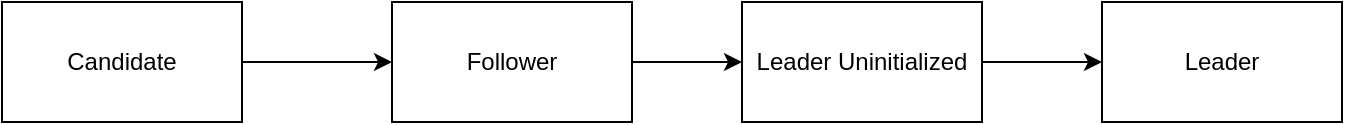 <mxfile version="20.2.0" type="device" pages="4"><diagram id="-EljjrVjjsb6gMO-pp7q" name="Time"><mxGraphModel dx="2066" dy="1154" grid="1" gridSize="10" guides="1" tooltips="1" connect="1" arrows="1" fold="1" page="1" pageScale="1" pageWidth="850" pageHeight="1100" math="0" shadow="0"><root><mxCell id="0"/><mxCell id="1" parent="0"/><mxCell id="kxuMOD8fjSY1OMPuEoY4-4" style="edgeStyle=orthogonalEdgeStyle;rounded=0;orthogonalLoop=1;jettySize=auto;html=1;exitX=1;exitY=0.5;exitDx=0;exitDy=0;entryX=0;entryY=0.5;entryDx=0;entryDy=0;" parent="1" source="kxuMOD8fjSY1OMPuEoY4-1" target="kxuMOD8fjSY1OMPuEoY4-2" edge="1"><mxGeometry relative="1" as="geometry"/></mxCell><mxCell id="kxuMOD8fjSY1OMPuEoY4-1" value="Candidate" style="rounded=0;whiteSpace=wrap;html=1;" parent="1" vertex="1"><mxGeometry x="170" y="350" width="120" height="60" as="geometry"/></mxCell><mxCell id="kxuMOD8fjSY1OMPuEoY4-5" style="edgeStyle=orthogonalEdgeStyle;rounded=0;orthogonalLoop=1;jettySize=auto;html=1;exitX=1;exitY=0.5;exitDx=0;exitDy=0;entryX=0;entryY=0.5;entryDx=0;entryDy=0;" parent="1" source="kxuMOD8fjSY1OMPuEoY4-2" target="kxuMOD8fjSY1OMPuEoY4-3" edge="1"><mxGeometry relative="1" as="geometry"/></mxCell><mxCell id="kxuMOD8fjSY1OMPuEoY4-2" value="Follower" style="rounded=0;whiteSpace=wrap;html=1;" parent="1" vertex="1"><mxGeometry x="365" y="350" width="120" height="60" as="geometry"/></mxCell><mxCell id="BOjf2uzQ9pLs1FtMjUh9-2" style="edgeStyle=orthogonalEdgeStyle;rounded=0;orthogonalLoop=1;jettySize=auto;html=1;exitX=1;exitY=0.5;exitDx=0;exitDy=0;entryX=0;entryY=0.5;entryDx=0;entryDy=0;" edge="1" parent="1" source="kxuMOD8fjSY1OMPuEoY4-3" target="BOjf2uzQ9pLs1FtMjUh9-1"><mxGeometry relative="1" as="geometry"/></mxCell><mxCell id="kxuMOD8fjSY1OMPuEoY4-3" value="Leader Uninitialized" style="rounded=0;whiteSpace=wrap;html=1;" parent="1" vertex="1"><mxGeometry x="540" y="350" width="120" height="60" as="geometry"/></mxCell><mxCell id="BOjf2uzQ9pLs1FtMjUh9-1" value="Leader" style="rounded=0;whiteSpace=wrap;html=1;" vertex="1" parent="1"><mxGeometry x="720" y="350" width="120" height="60" as="geometry"/></mxCell></root></mxGraphModel></diagram><diagram id="PuVZK-b6790k41C4rchN" name="Asgardian Messages"><mxGraphModel dx="2066" dy="1154" grid="1" gridSize="10" guides="1" tooltips="1" connect="1" arrows="1" fold="1" page="1" pageScale="1" pageWidth="850" pageHeight="1100" math="0" shadow="0"><root><mxCell id="PjA0IUKO8Hg26RIbrDj6-0"/><mxCell id="PjA0IUKO8Hg26RIbrDj6-1" parent="PjA0IUKO8Hg26RIbrDj6-0"/><mxCell id="Wss0hpOHoRN5xqbGsEa3-7" value="" style="rounded=0;whiteSpace=wrap;html=1;fontSize=24;fillColor=#FFFFFF;" parent="PjA0IUKO8Hg26RIbrDj6-1" vertex="1"><mxGeometry x="395" y="510" width="345" height="340" as="geometry"/></mxCell><mxCell id="PjA0IUKO8Hg26RIbrDj6-2" value="Rebellion Request" style="rounded=0;whiteSpace=wrap;html=1;fillColor=#e1d5e7;strokeColor=#9673a6;" parent="PjA0IUKO8Hg26RIbrDj6-1" vertex="1"><mxGeometry x="80" y="330" width="120" height="60" as="geometry"/></mxCell><mxCell id="PjA0IUKO8Hg26RIbrDj6-3" value="Leader Election" style="text;html=1;strokeColor=none;fillColor=none;align=center;verticalAlign=middle;whiteSpace=wrap;rounded=0;" parent="PjA0IUKO8Hg26RIbrDj6-1" vertex="1"><mxGeometry x="110" y="270" width="60" height="30" as="geometry"/></mxCell><mxCell id="PjA0IUKO8Hg26RIbrDj6-4" value="Adding Entries" style="text;html=1;strokeColor=none;fillColor=none;align=center;verticalAlign=middle;whiteSpace=wrap;rounded=0;" parent="PjA0IUKO8Hg26RIbrDj6-1" vertex="1"><mxGeometry x="455" y="270" width="60" height="30" as="geometry"/></mxCell><mxCell id="PjA0IUKO8Hg26RIbrDj6-5" value="Timers" style="text;html=1;strokeColor=none;fillColor=none;align=center;verticalAlign=middle;whiteSpace=wrap;rounded=0;" parent="PjA0IUKO8Hg26RIbrDj6-1" vertex="1"><mxGeometry x="630" y="270" width="60" height="30" as="geometry"/></mxCell><mxCell id="PjA0IUKO8Hg26RIbrDj6-6" value="Rebellion Response" style="rounded=0;whiteSpace=wrap;html=1;fillColor=#e1d5e7;strokeColor=#9673a6;" parent="PjA0IUKO8Hg26RIbrDj6-1" vertex="1"><mxGeometry x="80" y="420" width="120" height="60" as="geometry"/></mxCell><mxCell id="PjA0IUKO8Hg26RIbrDj6-7" value="Vote Request" style="rounded=0;whiteSpace=wrap;html=1;fillColor=#fff2cc;strokeColor=#d6b656;" parent="PjA0IUKO8Hg26RIbrDj6-1" vertex="1"><mxGeometry x="80" y="510" width="120" height="60" as="geometry"/></mxCell><mxCell id="PjA0IUKO8Hg26RIbrDj6-8" value="Vote Response" style="rounded=0;whiteSpace=wrap;html=1;fillColor=#e1d5e7;strokeColor=#9673a6;" parent="PjA0IUKO8Hg26RIbrDj6-1" vertex="1"><mxGeometry x="80" y="600" width="120" height="60" as="geometry"/></mxCell><mxCell id="PjA0IUKO8Hg26RIbrDj6-9" value="Leader Heartbeat" style="rounded=0;whiteSpace=wrap;html=1;fillColor=#d5e8d4;strokeColor=#82b366;" parent="PjA0IUKO8Hg26RIbrDj6-1" vertex="1"><mxGeometry x="80" y="690" width="120" height="60" as="geometry"/></mxCell><mxCell id="PjA0IUKO8Hg26RIbrDj6-10" value="Add Entry" style="rounded=0;whiteSpace=wrap;html=1;fillColor=#d5e8d4;strokeColor=#82b366;" parent="PjA0IUKO8Hg26RIbrDj6-1" vertex="1"><mxGeometry x="425" y="330" width="120" height="60" as="geometry"/></mxCell><mxCell id="PjA0IUKO8Hg26RIbrDj6-11" value="Follower Update" style="rounded=0;whiteSpace=wrap;html=1;fillColor=#dae8fc;strokeColor=#6c8ebf;" parent="PjA0IUKO8Hg26RIbrDj6-1" vertex="1"><mxGeometry x="425" y="420" width="120" height="60" as="geometry"/></mxCell><mxCell id="PjA0IUKO8Hg26RIbrDj6-12" value="Asgard Election Timer" style="rounded=0;whiteSpace=wrap;html=1;fillColor=#ffe6cc;strokeColor=#d79b00;" parent="PjA0IUKO8Hg26RIbrDj6-1" vertex="1"><mxGeometry x="600" y="330" width="120" height="60" as="geometry"/></mxCell><mxCell id="PjA0IUKO8Hg26RIbrDj6-13" value="Asgard Message Timer" style="rounded=0;whiteSpace=wrap;html=1;fillColor=#ffe6cc;strokeColor=#d79b00;" parent="PjA0IUKO8Hg26RIbrDj6-1" vertex="1"><mxGeometry x="600" y="420" width="120" height="60" as="geometry"/></mxCell><mxCell id="x4Rn0ksFVghHgzXl8Swo-0" value="Leader Initialization" style="text;html=1;strokeColor=none;fillColor=none;align=center;verticalAlign=middle;whiteSpace=wrap;rounded=0;" parent="PjA0IUKO8Hg26RIbrDj6-1" vertex="1"><mxGeometry x="280" y="270" width="60" height="30" as="geometry"/></mxCell><mxCell id="x4Rn0ksFVghHgzXl8Swo-1" value="Leader Sync" style="rounded=0;whiteSpace=wrap;html=1;fillColor=#d5e8d4;strokeColor=#82b366;" parent="PjA0IUKO8Hg26RIbrDj6-1" vertex="1"><mxGeometry x="250" y="330" width="120" height="60" as="geometry"/></mxCell><mxCell id="Wss0hpOHoRN5xqbGsEa3-0" value="&lt;font style=&quot;font-size: 24px;&quot;&gt;&lt;b&gt;LEGEND&lt;/b&gt;&lt;/font&gt;" style="text;html=1;strokeColor=none;fillColor=none;align=center;verticalAlign=middle;whiteSpace=wrap;rounded=0;" parent="PjA0IUKO8Hg26RIbrDj6-1" vertex="1"><mxGeometry x="470" y="560" width="60" height="30" as="geometry"/></mxCell><mxCell id="Wss0hpOHoRN5xqbGsEa3-2" value="Follower Message" style="rounded=0;whiteSpace=wrap;html=1;fillColor=#dae8fc;strokeColor=#6c8ebf;" parent="PjA0IUKO8Hg26RIbrDj6-1" vertex="1"><mxGeometry x="440" y="675" width="120" height="60" as="geometry"/></mxCell><mxCell id="Wss0hpOHoRN5xqbGsEa3-3" value="Candidate Request" style="rounded=0;whiteSpace=wrap;html=1;fillColor=#fff2cc;strokeColor=#d6b656;" parent="PjA0IUKO8Hg26RIbrDj6-1" vertex="1"><mxGeometry x="440" y="755" width="120" height="60" as="geometry"/></mxCell><mxCell id="Wss0hpOHoRN5xqbGsEa3-4" value="Follower &amp;amp; Candidate Message" style="rounded=0;whiteSpace=wrap;html=1;fillColor=#e1d5e7;strokeColor=#9673a6;" parent="PjA0IUKO8Hg26RIbrDj6-1" vertex="1"><mxGeometry x="590" y="595" width="120" height="60" as="geometry"/></mxCell><mxCell id="Wss0hpOHoRN5xqbGsEa3-5" value="All roles message" style="rounded=0;whiteSpace=wrap;html=1;fillColor=#ffe6cc;strokeColor=#d79b00;" parent="PjA0IUKO8Hg26RIbrDj6-1" vertex="1"><mxGeometry x="590" y="675" width="120" height="60" as="geometry"/></mxCell><mxCell id="Wss0hpOHoRN5xqbGsEa3-6" value="Leader Message" style="rounded=0;whiteSpace=wrap;html=1;fillColor=#d5e8d4;strokeColor=#82b366;" parent="PjA0IUKO8Hg26RIbrDj6-1" vertex="1"><mxGeometry x="440" y="595" width="120" height="60" as="geometry"/></mxCell></root></mxGraphModel></diagram><diagram id="QN0zrJQ4BGtow5AKQThw" name="Decision Tree"><mxGraphModel dx="5706" dy="1154" grid="1" gridSize="10" guides="1" tooltips="1" connect="1" arrows="1" fold="1" page="1" pageScale="1" pageWidth="850" pageHeight="1100" math="0" shadow="0"><root><mxCell id="X7Bj5Z_mDDY27aZCwp79-0"/><mxCell id="X7Bj5Z_mDDY27aZCwp79-1" parent="X7Bj5Z_mDDY27aZCwp79-0"/><mxCell id="X7Bj5Z_mDDY27aZCwp79-6" style="edgeStyle=orthogonalEdgeStyle;rounded=0;orthogonalLoop=1;jettySize=auto;html=1;exitX=0.5;exitY=1;exitDx=0;exitDy=0;" parent="X7Bj5Z_mDDY27aZCwp79-1" source="X7Bj5Z_mDDY27aZCwp79-2" target="X7Bj5Z_mDDY27aZCwp79-5" edge="1"><mxGeometry relative="1" as="geometry"/></mxCell><mxCell id="X7Bj5Z_mDDY27aZCwp79-7" style="edgeStyle=orthogonalEdgeStyle;rounded=0;orthogonalLoop=1;jettySize=auto;html=1;exitX=0.5;exitY=1;exitDx=0;exitDy=0;" parent="X7Bj5Z_mDDY27aZCwp79-1" source="X7Bj5Z_mDDY27aZCwp79-2" target="X7Bj5Z_mDDY27aZCwp79-4" edge="1"><mxGeometry relative="1" as="geometry"/></mxCell><mxCell id="X7Bj5Z_mDDY27aZCwp79-8" style="edgeStyle=orthogonalEdgeStyle;rounded=0;orthogonalLoop=1;jettySize=auto;html=1;exitX=0.5;exitY=1;exitDx=0;exitDy=0;entryX=0.5;entryY=0;entryDx=0;entryDy=0;" parent="X7Bj5Z_mDDY27aZCwp79-1" source="X7Bj5Z_mDDY27aZCwp79-2" target="X7Bj5Z_mDDY27aZCwp79-3" edge="1"><mxGeometry relative="1" as="geometry"/></mxCell><mxCell id="X7Bj5Z_mDDY27aZCwp79-2" value="Asgardian Message" style="rounded=0;whiteSpace=wrap;html=1;" parent="X7Bj5Z_mDDY27aZCwp79-1" vertex="1"><mxGeometry x="330" y="180" width="120" height="60" as="geometry"/></mxCell><mxCell id="X7Bj5Z_mDDY27aZCwp79-12" style="edgeStyle=orthogonalEdgeStyle;rounded=0;orthogonalLoop=1;jettySize=auto;html=1;exitX=0.5;exitY=1;exitDx=0;exitDy=0;" parent="X7Bj5Z_mDDY27aZCwp79-1" source="X7Bj5Z_mDDY27aZCwp79-3" target="X7Bj5Z_mDDY27aZCwp79-11" edge="1"><mxGeometry relative="1" as="geometry"/></mxCell><mxCell id="X7Bj5Z_mDDY27aZCwp79-3" value="Higher Term" style="rounded=0;whiteSpace=wrap;html=1;" parent="X7Bj5Z_mDDY27aZCwp79-1" vertex="1"><mxGeometry x="110" y="310" width="120" height="60" as="geometry"/></mxCell><mxCell id="X7Bj5Z_mDDY27aZCwp79-16" style="edgeStyle=orthogonalEdgeStyle;rounded=0;orthogonalLoop=1;jettySize=auto;html=1;exitX=0.5;exitY=1;exitDx=0;exitDy=0;" parent="X7Bj5Z_mDDY27aZCwp79-1" source="X7Bj5Z_mDDY27aZCwp79-4" target="X7Bj5Z_mDDY27aZCwp79-15" edge="1"><mxGeometry relative="1" as="geometry"/></mxCell><mxCell id="X7Bj5Z_mDDY27aZCwp79-4" value="Same Term" style="rounded=0;whiteSpace=wrap;html=1;" parent="X7Bj5Z_mDDY27aZCwp79-1" vertex="1"><mxGeometry x="330" y="310" width="120" height="60" as="geometry"/></mxCell><mxCell id="X7Bj5Z_mDDY27aZCwp79-10" style="edgeStyle=orthogonalEdgeStyle;rounded=0;orthogonalLoop=1;jettySize=auto;html=1;exitX=0.5;exitY=1;exitDx=0;exitDy=0;" parent="X7Bj5Z_mDDY27aZCwp79-1" source="X7Bj5Z_mDDY27aZCwp79-5" target="X7Bj5Z_mDDY27aZCwp79-9" edge="1"><mxGeometry relative="1" as="geometry"/></mxCell><mxCell id="X7Bj5Z_mDDY27aZCwp79-5" value="Lower Term" style="rounded=0;whiteSpace=wrap;html=1;" parent="X7Bj5Z_mDDY27aZCwp79-1" vertex="1"><mxGeometry x="540" y="310" width="120" height="60" as="geometry"/></mxCell><mxCell id="X7Bj5Z_mDDY27aZCwp79-9" value="Ignore Message" style="rounded=0;whiteSpace=wrap;html=1;" parent="X7Bj5Z_mDDY27aZCwp79-1" vertex="1"><mxGeometry x="540" y="430" width="120" height="60" as="geometry"/></mxCell><mxCell id="X7Bj5Z_mDDY27aZCwp79-14" style="edgeStyle=orthogonalEdgeStyle;rounded=0;orthogonalLoop=1;jettySize=auto;html=1;exitX=0.5;exitY=1;exitDx=0;exitDy=0;entryX=0.5;entryY=0;entryDx=0;entryDy=0;" parent="X7Bj5Z_mDDY27aZCwp79-1" source="X7Bj5Z_mDDY27aZCwp79-11" target="X7Bj5Z_mDDY27aZCwp79-13" edge="1"><mxGeometry relative="1" as="geometry"/></mxCell><mxCell id="X7Bj5Z_mDDY27aZCwp79-11" value="Increment Term and Convert to Candidate" style="rounded=0;whiteSpace=wrap;html=1;" parent="X7Bj5Z_mDDY27aZCwp79-1" vertex="1"><mxGeometry x="110" y="430" width="120" height="60" as="geometry"/></mxCell><mxCell id="X7Bj5Z_mDDY27aZCwp79-13" value="Re-execute Message" style="rounded=0;whiteSpace=wrap;html=1;" parent="X7Bj5Z_mDDY27aZCwp79-1" vertex="1"><mxGeometry x="110" y="540" width="120" height="60" as="geometry"/></mxCell><mxCell id="X7Bj5Z_mDDY27aZCwp79-21" style="edgeStyle=orthogonalEdgeStyle;rounded=0;orthogonalLoop=1;jettySize=auto;html=1;exitX=0.5;exitY=1;exitDx=0;exitDy=0;" parent="X7Bj5Z_mDDY27aZCwp79-1" source="X7Bj5Z_mDDY27aZCwp79-15" target="X7Bj5Z_mDDY27aZCwp79-17" edge="1"><mxGeometry relative="1" as="geometry"/></mxCell><mxCell id="X7Bj5Z_mDDY27aZCwp79-22" style="edgeStyle=orthogonalEdgeStyle;rounded=0;orthogonalLoop=1;jettySize=auto;html=1;exitX=0.5;exitY=1;exitDx=0;exitDy=0;entryX=0.5;entryY=0;entryDx=0;entryDy=0;" parent="X7Bj5Z_mDDY27aZCwp79-1" source="X7Bj5Z_mDDY27aZCwp79-15" target="X7Bj5Z_mDDY27aZCwp79-18" edge="1"><mxGeometry relative="1" as="geometry"/></mxCell><mxCell id="X7Bj5Z_mDDY27aZCwp79-23" style="edgeStyle=orthogonalEdgeStyle;rounded=0;orthogonalLoop=1;jettySize=auto;html=1;exitX=0.5;exitY=1;exitDx=0;exitDy=0;" parent="X7Bj5Z_mDDY27aZCwp79-1" source="X7Bj5Z_mDDY27aZCwp79-15" target="X7Bj5Z_mDDY27aZCwp79-19" edge="1"><mxGeometry relative="1" as="geometry"><Array as="points"><mxPoint x="390" y="780"/><mxPoint x="1858" y="780"/></Array></mxGeometry></mxCell><mxCell id="mbrhxqTxw-__NVkHttEl-46" style="edgeStyle=orthogonalEdgeStyle;rounded=0;orthogonalLoop=1;jettySize=auto;html=1;exitX=0.5;exitY=1;exitDx=0;exitDy=0;" edge="1" parent="X7Bj5Z_mDDY27aZCwp79-1" source="X7Bj5Z_mDDY27aZCwp79-15" target="mbrhxqTxw-__NVkHttEl-0"><mxGeometry relative="1" as="geometry"/></mxCell><mxCell id="X7Bj5Z_mDDY27aZCwp79-15" value="Asgardian State?" style="rhombus;whiteSpace=wrap;html=1;" parent="X7Bj5Z_mDDY27aZCwp79-1" vertex="1"><mxGeometry x="350" y="650" width="80" height="80" as="geometry"/></mxCell><mxCell id="X7Bj5Z_mDDY27aZCwp79-17" value="Leader Uninitialized" style="rounded=0;whiteSpace=wrap;html=1;fillColor=#d5e8d4;strokeColor=#82b366;" parent="X7Bj5Z_mDDY27aZCwp79-1" vertex="1"><mxGeometry x="-1040" y="830" width="120" height="60" as="geometry"/></mxCell><mxCell id="X7Bj5Z_mDDY27aZCwp79-18" value="Follower" style="rounded=0;whiteSpace=wrap;html=1;fillColor=#dae8fc;strokeColor=#6c8ebf;" parent="X7Bj5Z_mDDY27aZCwp79-1" vertex="1"><mxGeometry x="330" y="830" width="120" height="60" as="geometry"/></mxCell><mxCell id="X7Bj5Z_mDDY27aZCwp79-19" value="Candidate" style="rounded=0;whiteSpace=wrap;html=1;fillColor=#fff2cc;strokeColor=#d6b656;" parent="X7Bj5Z_mDDY27aZCwp79-1" vertex="1"><mxGeometry x="1797.5" y="820" width="120" height="60" as="geometry"/></mxCell><mxCell id="Q1lcdZBp23ASRTHr91q_-10" value="" style="group" parent="X7Bj5Z_mDDY27aZCwp79-1" vertex="1" connectable="0"><mxGeometry x="-1380" y="930" width="1010" height="50" as="geometry"/></mxCell><mxCell id="Q1lcdZBp23ASRTHr91q_-0" value="Rebellion Request" style="rounded=0;whiteSpace=wrap;html=1;fillColor=#e1d5e7;strokeColor=#9673a6;" parent="Q1lcdZBp23ASRTHr91q_-10" vertex="1"><mxGeometry x="449.766" width="94.688" height="50" as="geometry"/></mxCell><mxCell id="Q1lcdZBp23ASRTHr91q_-1" value="Rebellion Response" style="rounded=0;whiteSpace=wrap;html=1;fillColor=#e1d5e7;strokeColor=#9673a6;" parent="Q1lcdZBp23ASRTHr91q_-10" vertex="1"><mxGeometry x="339.297" width="94.688" height="50" as="geometry"/></mxCell><mxCell id="Q1lcdZBp23ASRTHr91q_-2" value="Vote Request" style="rounded=0;whiteSpace=wrap;html=1;fillColor=#fff2cc;strokeColor=#d6b656;" parent="Q1lcdZBp23ASRTHr91q_-10" vertex="1"><mxGeometry x="228.828" width="94.688" height="50" as="geometry"/></mxCell><mxCell id="Q1lcdZBp23ASRTHr91q_-3" value="Vote Response" style="rounded=0;whiteSpace=wrap;html=1;fillColor=#e1d5e7;strokeColor=#9673a6;" parent="Q1lcdZBp23ASRTHr91q_-10" vertex="1"><mxGeometry x="114.414" width="94.688" height="50" as="geometry"/></mxCell><mxCell id="Q1lcdZBp23ASRTHr91q_-4" value="Leader Heartbeat" style="rounded=0;whiteSpace=wrap;html=1;fillColor=#d5e8d4;strokeColor=#82b366;" parent="Q1lcdZBp23ASRTHr91q_-10" vertex="1"><mxGeometry width="94.688" height="50" as="geometry"/></mxCell><mxCell id="Q1lcdZBp23ASRTHr91q_-5" value="Add Entry" style="rounded=0;whiteSpace=wrap;html=1;fillColor=#d5e8d4;strokeColor=#82b366;" parent="Q1lcdZBp23ASRTHr91q_-10" vertex="1"><mxGeometry x="678.594" width="94.688" height="50" as="geometry"/></mxCell><mxCell id="Q1lcdZBp23ASRTHr91q_-6" value="Follower Update" style="rounded=0;whiteSpace=wrap;html=1;fillColor=#dae8fc;strokeColor=#6c8ebf;" parent="Q1lcdZBp23ASRTHr91q_-10" vertex="1"><mxGeometry x="568.125" width="94.688" height="50" as="geometry"/></mxCell><mxCell id="Q1lcdZBp23ASRTHr91q_-7" value="Asgard Election Timer" style="rounded=0;whiteSpace=wrap;html=1;fillColor=#ffe6cc;strokeColor=#d79b00;" parent="Q1lcdZBp23ASRTHr91q_-10" vertex="1"><mxGeometry x="915.312" width="94.688" height="50" as="geometry"/></mxCell><mxCell id="Q1lcdZBp23ASRTHr91q_-8" value="Asgard Message Timer" style="rounded=0;whiteSpace=wrap;html=1;fillColor=#ffe6cc;strokeColor=#d79b00;" parent="Q1lcdZBp23ASRTHr91q_-10" vertex="1"><mxGeometry x="796.953" width="94.688" height="50" as="geometry"/></mxCell><mxCell id="Q1lcdZBp23ASRTHr91q_-11" value="" style="group" parent="X7Bj5Z_mDDY27aZCwp79-1" vertex="1" connectable="0"><mxGeometry x="-10" y="930" width="1010" height="50" as="geometry"/></mxCell><mxCell id="Q1lcdZBp23ASRTHr91q_-12" value="Rebellion Request" style="rounded=0;whiteSpace=wrap;html=1;fillColor=#e1d5e7;strokeColor=#9673a6;" parent="Q1lcdZBp23ASRTHr91q_-11" vertex="1"><mxGeometry x="449.766" width="94.688" height="50" as="geometry"/></mxCell><mxCell id="Q1lcdZBp23ASRTHr91q_-13" value="Rebellion Response" style="rounded=0;whiteSpace=wrap;html=1;fillColor=#e1d5e7;strokeColor=#9673a6;" parent="Q1lcdZBp23ASRTHr91q_-11" vertex="1"><mxGeometry x="339.297" width="94.688" height="50" as="geometry"/></mxCell><mxCell id="Q1lcdZBp23ASRTHr91q_-14" value="Vote Request" style="rounded=0;whiteSpace=wrap;html=1;fillColor=#fff2cc;strokeColor=#d6b656;" parent="Q1lcdZBp23ASRTHr91q_-11" vertex="1"><mxGeometry x="228.828" width="94.688" height="50" as="geometry"/></mxCell><mxCell id="Q1lcdZBp23ASRTHr91q_-15" value="Vote Response" style="rounded=0;whiteSpace=wrap;html=1;fillColor=#e1d5e7;strokeColor=#9673a6;" parent="Q1lcdZBp23ASRTHr91q_-11" vertex="1"><mxGeometry x="114.414" width="94.688" height="50" as="geometry"/></mxCell><mxCell id="Q1lcdZBp23ASRTHr91q_-16" value="Leader Heartbeat" style="rounded=0;whiteSpace=wrap;html=1;fillColor=#d5e8d4;strokeColor=#82b366;" parent="Q1lcdZBp23ASRTHr91q_-11" vertex="1"><mxGeometry width="94.688" height="50" as="geometry"/></mxCell><mxCell id="Q1lcdZBp23ASRTHr91q_-17" value="Add Entry" style="rounded=0;whiteSpace=wrap;html=1;fillColor=#d5e8d4;strokeColor=#82b366;" parent="Q1lcdZBp23ASRTHr91q_-11" vertex="1"><mxGeometry x="678.594" width="94.688" height="50" as="geometry"/></mxCell><mxCell id="Q1lcdZBp23ASRTHr91q_-18" value="Follower Update" style="rounded=0;whiteSpace=wrap;html=1;fillColor=#dae8fc;strokeColor=#6c8ebf;" parent="Q1lcdZBp23ASRTHr91q_-11" vertex="1"><mxGeometry x="568.125" width="94.688" height="50" as="geometry"/></mxCell><mxCell id="Q1lcdZBp23ASRTHr91q_-19" value="Asgard Election Timer" style="rounded=0;whiteSpace=wrap;html=1;fillColor=#ffe6cc;strokeColor=#d79b00;" parent="Q1lcdZBp23ASRTHr91q_-11" vertex="1"><mxGeometry x="915.312" width="94.688" height="50" as="geometry"/></mxCell><mxCell id="Q1lcdZBp23ASRTHr91q_-20" value="Asgard Message Timer" style="rounded=0;whiteSpace=wrap;html=1;fillColor=#ffe6cc;strokeColor=#d79b00;" parent="Q1lcdZBp23ASRTHr91q_-11" vertex="1"><mxGeometry x="796.953" width="94.688" height="50" as="geometry"/></mxCell><mxCell id="Q1lcdZBp23ASRTHr91q_-21" value="" style="group" parent="X7Bj5Z_mDDY27aZCwp79-1" vertex="1" connectable="0"><mxGeometry x="1367.5" y="930" width="1010" height="50" as="geometry"/></mxCell><mxCell id="Q1lcdZBp23ASRTHr91q_-22" value="Rebellion Request" style="rounded=0;whiteSpace=wrap;html=1;fillColor=#e1d5e7;strokeColor=#9673a6;" parent="Q1lcdZBp23ASRTHr91q_-21" vertex="1"><mxGeometry x="449.766" width="94.688" height="50" as="geometry"/></mxCell><mxCell id="Q1lcdZBp23ASRTHr91q_-23" value="Rebellion Response" style="rounded=0;whiteSpace=wrap;html=1;fillColor=#e1d5e7;strokeColor=#9673a6;" parent="Q1lcdZBp23ASRTHr91q_-21" vertex="1"><mxGeometry x="339.297" width="94.688" height="50" as="geometry"/></mxCell><mxCell id="Q1lcdZBp23ASRTHr91q_-24" value="Vote Request" style="rounded=0;whiteSpace=wrap;html=1;fillColor=#fff2cc;strokeColor=#d6b656;" parent="Q1lcdZBp23ASRTHr91q_-21" vertex="1"><mxGeometry x="228.828" width="94.688" height="50" as="geometry"/></mxCell><mxCell id="Q1lcdZBp23ASRTHr91q_-25" value="Vote Response" style="rounded=0;whiteSpace=wrap;html=1;fillColor=#e1d5e7;strokeColor=#9673a6;" parent="Q1lcdZBp23ASRTHr91q_-21" vertex="1"><mxGeometry x="114.414" width="94.688" height="50" as="geometry"/></mxCell><mxCell id="Q1lcdZBp23ASRTHr91q_-26" value="Leader Heartbeat" style="rounded=0;whiteSpace=wrap;html=1;fillColor=#d5e8d4;strokeColor=#82b366;" parent="Q1lcdZBp23ASRTHr91q_-21" vertex="1"><mxGeometry width="94.688" height="50" as="geometry"/></mxCell><mxCell id="Q1lcdZBp23ASRTHr91q_-27" value="Add Entry" style="rounded=0;whiteSpace=wrap;html=1;fillColor=#d5e8d4;strokeColor=#82b366;" parent="Q1lcdZBp23ASRTHr91q_-21" vertex="1"><mxGeometry x="678.594" width="94.688" height="50" as="geometry"/></mxCell><mxCell id="Q1lcdZBp23ASRTHr91q_-28" value="Follower Update" style="rounded=0;whiteSpace=wrap;html=1;fillColor=#dae8fc;strokeColor=#6c8ebf;" parent="Q1lcdZBp23ASRTHr91q_-21" vertex="1"><mxGeometry x="568.125" width="94.688" height="50" as="geometry"/></mxCell><mxCell id="Q1lcdZBp23ASRTHr91q_-29" value="Asgard Election Timer" style="rounded=0;whiteSpace=wrap;html=1;fillColor=#ffe6cc;strokeColor=#d79b00;" parent="Q1lcdZBp23ASRTHr91q_-21" vertex="1"><mxGeometry x="915.312" width="94.688" height="50" as="geometry"/></mxCell><mxCell id="Q1lcdZBp23ASRTHr91q_-30" value="Asgard Message Timer" style="rounded=0;whiteSpace=wrap;html=1;fillColor=#ffe6cc;strokeColor=#d79b00;" parent="Q1lcdZBp23ASRTHr91q_-21" vertex="1"><mxGeometry x="796.953" width="94.688" height="50" as="geometry"/></mxCell><mxCell id="Q1lcdZBp23ASRTHr91q_-31" style="edgeStyle=orthogonalEdgeStyle;rounded=0;orthogonalLoop=1;jettySize=auto;html=1;exitX=0.5;exitY=1;exitDx=0;exitDy=0;" parent="X7Bj5Z_mDDY27aZCwp79-1" source="Q1lcdZBp23ASRTHr91q_-4" edge="1"><mxGeometry relative="1" as="geometry"><mxPoint x="-1333" y="1030" as="targetPoint"/></mxGeometry></mxCell><mxCell id="Q1lcdZBp23ASRTHr91q_-43" value="Unreachable" style="rounded=0;whiteSpace=wrap;html=1;" parent="X7Bj5Z_mDDY27aZCwp79-1" vertex="1"><mxGeometry x="-1380" y="1030" width="95" height="50" as="geometry"/></mxCell><mxCell id="Q1lcdZBp23ASRTHr91q_-44" value="Ignore" style="rounded=0;whiteSpace=wrap;html=1;" parent="X7Bj5Z_mDDY27aZCwp79-1" vertex="1"><mxGeometry x="-1265.9" y="1110" width="95" height="50" as="geometry"/></mxCell><mxCell id="Q1lcdZBp23ASRTHr91q_-45" style="edgeStyle=orthogonalEdgeStyle;rounded=0;orthogonalLoop=1;jettySize=auto;html=1;exitX=0.5;exitY=1;exitDx=0;exitDy=0;" parent="X7Bj5Z_mDDY27aZCwp79-1" source="Q1lcdZBp23ASRTHr91q_-3" target="Q1lcdZBp23ASRTHr91q_-44" edge="1"><mxGeometry relative="1" as="geometry"/></mxCell><mxCell id="Q1lcdZBp23ASRTHr91q_-46" value="Ignore" style="rounded=0;whiteSpace=wrap;html=1;" parent="X7Bj5Z_mDDY27aZCwp79-1" vertex="1"><mxGeometry x="-1151.17" y="1030" width="95" height="50" as="geometry"/></mxCell><mxCell id="Q1lcdZBp23ASRTHr91q_-47" style="edgeStyle=orthogonalEdgeStyle;rounded=0;orthogonalLoop=1;jettySize=auto;html=1;exitX=0.5;exitY=1;exitDx=0;exitDy=0;entryX=0.5;entryY=0;entryDx=0;entryDy=0;" parent="X7Bj5Z_mDDY27aZCwp79-1" source="Q1lcdZBp23ASRTHr91q_-2" target="Q1lcdZBp23ASRTHr91q_-46" edge="1"><mxGeometry relative="1" as="geometry"/></mxCell><mxCell id="Q1lcdZBp23ASRTHr91q_-48" value="Unreachable" style="rounded=0;whiteSpace=wrap;html=1;" parent="X7Bj5Z_mDDY27aZCwp79-1" vertex="1"><mxGeometry x="-1040" y="1110" width="95" height="50" as="geometry"/></mxCell><mxCell id="Q1lcdZBp23ASRTHr91q_-49" style="edgeStyle=orthogonalEdgeStyle;rounded=0;orthogonalLoop=1;jettySize=auto;html=1;exitX=0.5;exitY=1;exitDx=0;exitDy=0;entryX=0.5;entryY=0;entryDx=0;entryDy=0;" parent="X7Bj5Z_mDDY27aZCwp79-1" source="Q1lcdZBp23ASRTHr91q_-1" target="Q1lcdZBp23ASRTHr91q_-48" edge="1"><mxGeometry relative="1" as="geometry"/></mxCell><mxCell id="Q1lcdZBp23ASRTHr91q_-50" value="Ignore" style="rounded=0;whiteSpace=wrap;html=1;" parent="X7Bj5Z_mDDY27aZCwp79-1" vertex="1"><mxGeometry x="-930.5" y="1030" width="95" height="50" as="geometry"/></mxCell><mxCell id="Q1lcdZBp23ASRTHr91q_-52" style="edgeStyle=orthogonalEdgeStyle;rounded=0;orthogonalLoop=1;jettySize=auto;html=1;exitX=0.5;exitY=1;exitDx=0;exitDy=0;entryX=0.5;entryY=0;entryDx=0;entryDy=0;" parent="X7Bj5Z_mDDY27aZCwp79-1" source="Q1lcdZBp23ASRTHr91q_-0" target="Q1lcdZBp23ASRTHr91q_-50" edge="1"><mxGeometry relative="1" as="geometry"/></mxCell><mxCell id="4BYNQ05kcasitBDfJmuJ-2" value="Unreachable" style="rounded=0;whiteSpace=wrap;html=1;" parent="X7Bj5Z_mDDY27aZCwp79-1" vertex="1"><mxGeometry x="-702" y="1030" width="95" height="50" as="geometry"/></mxCell><mxCell id="4BYNQ05kcasitBDfJmuJ-4" style="edgeStyle=orthogonalEdgeStyle;rounded=0;orthogonalLoop=1;jettySize=auto;html=1;exitX=0.5;exitY=1;exitDx=0;exitDy=0;entryX=0.5;entryY=0;entryDx=0;entryDy=0;" parent="X7Bj5Z_mDDY27aZCwp79-1" source="Q1lcdZBp23ASRTHr91q_-5" target="4BYNQ05kcasitBDfJmuJ-2" edge="1"><mxGeometry relative="1" as="geometry"/></mxCell><mxCell id="4BYNQ05kcasitBDfJmuJ-6" style="edgeStyle=orthogonalEdgeStyle;rounded=0;orthogonalLoop=1;jettySize=auto;html=1;exitX=0.5;exitY=1;exitDx=0;exitDy=0;entryX=0.5;entryY=0;entryDx=0;entryDy=0;" parent="X7Bj5Z_mDDY27aZCwp79-1" source="Q1lcdZBp23ASRTHr91q_-8" target="mbrhxqTxw-__NVkHttEl-47" edge="1"><mxGeometry relative="1" as="geometry"><mxPoint x="-535.5" y="1110" as="targetPoint"/></mxGeometry></mxCell><mxCell id="4BYNQ05kcasitBDfJmuJ-10" style="edgeStyle=orthogonalEdgeStyle;rounded=0;orthogonalLoop=1;jettySize=auto;html=1;exitX=0.5;exitY=1;exitDx=0;exitDy=0;entryX=0.5;entryY=0;entryDx=0;entryDy=0;" parent="X7Bj5Z_mDDY27aZCwp79-1" source="mbrhxqTxw-__NVkHttEl-47" target="4BYNQ05kcasitBDfJmuJ-9" edge="1"><mxGeometry relative="1" as="geometry"><mxPoint x="-536" y="1300" as="sourcePoint"/></mxGeometry></mxCell><mxCell id="4BYNQ05kcasitBDfJmuJ-9" value="Send heartbeat to all followers" style="rounded=0;whiteSpace=wrap;html=1;" parent="X7Bj5Z_mDDY27aZCwp79-1" vertex="1"><mxGeometry x="-594.5" y="1290" width="120" height="60" as="geometry"/></mxCell><mxCell id="4BYNQ05kcasitBDfJmuJ-11" value="Ignore" style="rounded=0;whiteSpace=wrap;html=1;" parent="X7Bj5Z_mDDY27aZCwp79-1" vertex="1"><mxGeometry x="-464.69" y="1030" width="95" height="50" as="geometry"/></mxCell><mxCell id="4BYNQ05kcasitBDfJmuJ-12" style="edgeStyle=orthogonalEdgeStyle;rounded=0;orthogonalLoop=1;jettySize=auto;html=1;exitX=0.5;exitY=1;exitDx=0;exitDy=0;entryX=0.5;entryY=0;entryDx=0;entryDy=0;" parent="X7Bj5Z_mDDY27aZCwp79-1" source="Q1lcdZBp23ASRTHr91q_-7" target="4BYNQ05kcasitBDfJmuJ-11" edge="1"><mxGeometry relative="1" as="geometry"/></mxCell><mxCell id="4BYNQ05kcasitBDfJmuJ-13" value="Update leader timeout" style="rounded=0;whiteSpace=wrap;html=1;" parent="X7Bj5Z_mDDY27aZCwp79-1" vertex="1"><mxGeometry x="-10" y="1030" width="95" height="50" as="geometry"/></mxCell><mxCell id="4BYNQ05kcasitBDfJmuJ-14" style="edgeStyle=orthogonalEdgeStyle;rounded=0;orthogonalLoop=1;jettySize=auto;html=1;exitX=0.5;exitY=1;exitDx=0;exitDy=0;entryX=0.5;entryY=0;entryDx=0;entryDy=0;" parent="X7Bj5Z_mDDY27aZCwp79-1" source="Q1lcdZBp23ASRTHr91q_-16" target="4BYNQ05kcasitBDfJmuJ-13" edge="1"><mxGeometry relative="1" as="geometry"/></mxCell><mxCell id="4BYNQ05kcasitBDfJmuJ-15" value="Unreachable" style="rounded=0;whiteSpace=wrap;html=1;" parent="X7Bj5Z_mDDY27aZCwp79-1" vertex="1"><mxGeometry x="105" y="1110" width="95" height="50" as="geometry"/></mxCell><mxCell id="4BYNQ05kcasitBDfJmuJ-16" style="edgeStyle=orthogonalEdgeStyle;rounded=0;orthogonalLoop=1;jettySize=auto;html=1;exitX=0.5;exitY=1;exitDx=0;exitDy=0;" parent="X7Bj5Z_mDDY27aZCwp79-1" source="Q1lcdZBp23ASRTHr91q_-15" target="4BYNQ05kcasitBDfJmuJ-15" edge="1"><mxGeometry relative="1" as="geometry"/></mxCell><mxCell id="4BYNQ05kcasitBDfJmuJ-17" value="If already voted for same candidate repeat response" style="rounded=0;whiteSpace=wrap;html=1;" parent="X7Bj5Z_mDDY27aZCwp79-1" vertex="1"><mxGeometry x="218.5" y="1030" width="95" height="70" as="geometry"/></mxCell><mxCell id="4BYNQ05kcasitBDfJmuJ-18" style="edgeStyle=orthogonalEdgeStyle;rounded=0;orthogonalLoop=1;jettySize=auto;html=1;exitX=0.5;exitY=1;exitDx=0;exitDy=0;entryX=0.5;entryY=0;entryDx=0;entryDy=0;" parent="X7Bj5Z_mDDY27aZCwp79-1" source="Q1lcdZBp23ASRTHr91q_-14" target="4BYNQ05kcasitBDfJmuJ-17" edge="1"><mxGeometry relative="1" as="geometry"/></mxCell><mxCell id="4BYNQ05kcasitBDfJmuJ-20" style="edgeStyle=orthogonalEdgeStyle;rounded=0;orthogonalLoop=1;jettySize=auto;html=1;exitX=0.5;exitY=1;exitDx=0;exitDy=0;" parent="X7Bj5Z_mDDY27aZCwp79-1" source="Q1lcdZBp23ASRTHr91q_-13" edge="1"><mxGeometry relative="1" as="geometry"><mxPoint x="377.5" y="1110" as="targetPoint"/></mxGeometry></mxCell><mxCell id="4BYNQ05kcasitBDfJmuJ-22" style="edgeStyle=orthogonalEdgeStyle;rounded=0;orthogonalLoop=1;jettySize=auto;html=1;exitX=0.5;exitY=1;exitDx=0;exitDy=0;" parent="X7Bj5Z_mDDY27aZCwp79-1" source="4BYNQ05kcasitBDfJmuJ-21" edge="1"><mxGeometry relative="1" as="geometry"><mxPoint x="377" y="1240" as="targetPoint"/></mxGeometry></mxCell><mxCell id="4BYNQ05kcasitBDfJmuJ-31" style="edgeStyle=orthogonalEdgeStyle;rounded=0;orthogonalLoop=1;jettySize=auto;html=1;exitX=0;exitY=0.5;exitDx=0;exitDy=0;" parent="X7Bj5Z_mDDY27aZCwp79-1" source="4BYNQ05kcasitBDfJmuJ-21" target="4BYNQ05kcasitBDfJmuJ-30" edge="1"><mxGeometry relative="1" as="geometry"/></mxCell><mxCell id="4BYNQ05kcasitBDfJmuJ-21" value="Is rebel state?" style="rhombus;whiteSpace=wrap;html=1;" parent="X7Bj5Z_mDDY27aZCwp79-1" vertex="1"><mxGeometry x="337" y="1110" width="80" height="80" as="geometry"/></mxCell><mxCell id="4BYNQ05kcasitBDfJmuJ-48" style="edgeStyle=orthogonalEdgeStyle;rounded=0;orthogonalLoop=1;jettySize=auto;html=1;exitX=0;exitY=0.5;exitDx=0;exitDy=0;" parent="X7Bj5Z_mDDY27aZCwp79-1" source="4BYNQ05kcasitBDfJmuJ-23" target="4BYNQ05kcasitBDfJmuJ-45" edge="1"><mxGeometry relative="1" as="geometry"/></mxCell><mxCell id="4BYNQ05kcasitBDfJmuJ-23" value="If positive response add to no. of rebels" style="rounded=0;whiteSpace=wrap;html=1;" parent="X7Bj5Z_mDDY27aZCwp79-1" vertex="1"><mxGeometry x="320" y="1240" width="120" height="60" as="geometry"/></mxCell><mxCell id="4BYNQ05kcasitBDfJmuJ-27" style="edgeStyle=orthogonalEdgeStyle;rounded=0;orthogonalLoop=1;jettySize=auto;html=1;exitX=0.5;exitY=1;exitDx=0;exitDy=0;entryX=0.5;entryY=0;entryDx=0;entryDy=0;" parent="X7Bj5Z_mDDY27aZCwp79-1" source="4BYNQ05kcasitBDfJmuJ-24" target="4BYNQ05kcasitBDfJmuJ-26" edge="1"><mxGeometry relative="1" as="geometry"/></mxCell><mxCell id="4BYNQ05kcasitBDfJmuJ-29" style="edgeStyle=orthogonalEdgeStyle;rounded=0;orthogonalLoop=1;jettySize=auto;html=1;exitX=0;exitY=0.5;exitDx=0;exitDy=0;" parent="X7Bj5Z_mDDY27aZCwp79-1" source="4BYNQ05kcasitBDfJmuJ-24" target="4BYNQ05kcasitBDfJmuJ-28" edge="1"><mxGeometry relative="1" as="geometry"/></mxCell><mxCell id="4BYNQ05kcasitBDfJmuJ-24" value="Is rebel state?" style="rhombus;whiteSpace=wrap;html=1;" parent="X7Bj5Z_mDDY27aZCwp79-1" vertex="1"><mxGeometry x="447" y="1340" width="80" height="80" as="geometry"/></mxCell><mxCell id="4BYNQ05kcasitBDfJmuJ-25" style="edgeStyle=orthogonalEdgeStyle;rounded=0;orthogonalLoop=1;jettySize=auto;html=1;exitX=0.5;exitY=1;exitDx=0;exitDy=0;" parent="X7Bj5Z_mDDY27aZCwp79-1" source="Q1lcdZBp23ASRTHr91q_-12" target="4BYNQ05kcasitBDfJmuJ-24" edge="1"><mxGeometry relative="1" as="geometry"/></mxCell><mxCell id="4BYNQ05kcasitBDfJmuJ-26" value="Positive response" style="rounded=0;whiteSpace=wrap;html=1;" parent="X7Bj5Z_mDDY27aZCwp79-1" vertex="1"><mxGeometry x="427" y="1500" width="120" height="60" as="geometry"/></mxCell><mxCell id="4BYNQ05kcasitBDfJmuJ-28" value="Ignore" style="rounded=0;whiteSpace=wrap;html=1;" parent="X7Bj5Z_mDDY27aZCwp79-1" vertex="1"><mxGeometry x="250" y="1350" width="120" height="60" as="geometry"/></mxCell><mxCell id="4BYNQ05kcasitBDfJmuJ-30" value="Ignore" style="rounded=0;whiteSpace=wrap;html=1;" parent="X7Bj5Z_mDDY27aZCwp79-1" vertex="1"><mxGeometry x="170" y="1190" width="120" height="60" as="geometry"/></mxCell><mxCell id="4BYNQ05kcasitBDfJmuJ-32" value="Yes" style="text;html=1;strokeColor=none;fillColor=none;align=center;verticalAlign=middle;whiteSpace=wrap;rounded=0;" parent="X7Bj5Z_mDDY27aZCwp79-1" vertex="1"><mxGeometry x="360" y="1190" width="60" height="30" as="geometry"/></mxCell><mxCell id="4BYNQ05kcasitBDfJmuJ-33" value="Yes" style="text;html=1;strokeColor=none;fillColor=none;align=center;verticalAlign=middle;whiteSpace=wrap;rounded=0;" parent="X7Bj5Z_mDDY27aZCwp79-1" vertex="1"><mxGeometry x="470" y="1450" width="60" height="30" as="geometry"/></mxCell><mxCell id="4BYNQ05kcasitBDfJmuJ-34" value="No" style="text;html=1;strokeColor=none;fillColor=none;align=center;verticalAlign=middle;whiteSpace=wrap;rounded=0;" parent="X7Bj5Z_mDDY27aZCwp79-1" vertex="1"><mxGeometry x="380" y="1380" width="60" height="30" as="geometry"/></mxCell><mxCell id="4BYNQ05kcasitBDfJmuJ-35" value="No" style="text;html=1;strokeColor=none;fillColor=none;align=center;verticalAlign=middle;whiteSpace=wrap;rounded=0;" parent="X7Bj5Z_mDDY27aZCwp79-1" vertex="1"><mxGeometry x="270" y="1160" width="60" height="30" as="geometry"/></mxCell><mxCell id="4BYNQ05kcasitBDfJmuJ-36" value="Unreachable" style="rounded=0;whiteSpace=wrap;html=1;" parent="X7Bj5Z_mDDY27aZCwp79-1" vertex="1"><mxGeometry x="558" y="1030" width="95" height="50" as="geometry"/></mxCell><mxCell id="4BYNQ05kcasitBDfJmuJ-37" style="edgeStyle=orthogonalEdgeStyle;rounded=0;orthogonalLoop=1;jettySize=auto;html=1;exitX=0.5;exitY=1;exitDx=0;exitDy=0;entryX=0.5;entryY=0;entryDx=0;entryDy=0;" parent="X7Bj5Z_mDDY27aZCwp79-1" source="Q1lcdZBp23ASRTHr91q_-18" target="4BYNQ05kcasitBDfJmuJ-36" edge="1"><mxGeometry relative="1" as="geometry"/></mxCell><mxCell id="DHdbBJ6mRfZjNh6cPj2G-20" style="edgeStyle=orthogonalEdgeStyle;rounded=0;orthogonalLoop=1;jettySize=auto;html=1;exitX=0.5;exitY=1;exitDx=0;exitDy=0;entryX=0.5;entryY=0;entryDx=0;entryDy=0;" parent="X7Bj5Z_mDDY27aZCwp79-1" source="4BYNQ05kcasitBDfJmuJ-38" target="DHdbBJ6mRfZjNh6cPj2G-19" edge="1"><mxGeometry relative="1" as="geometry"/></mxCell><mxCell id="4BYNQ05kcasitBDfJmuJ-38" value="Add to leader message queue" style="rounded=0;whiteSpace=wrap;html=1;" parent="X7Bj5Z_mDDY27aZCwp79-1" vertex="1"><mxGeometry x="668.28" y="1110" width="95" height="80" as="geometry"/></mxCell><mxCell id="4BYNQ05kcasitBDfJmuJ-39" style="edgeStyle=orthogonalEdgeStyle;rounded=0;orthogonalLoop=1;jettySize=auto;html=1;exitX=0.5;exitY=1;exitDx=0;exitDy=0;" parent="X7Bj5Z_mDDY27aZCwp79-1" source="Q1lcdZBp23ASRTHr91q_-17" target="4BYNQ05kcasitBDfJmuJ-38" edge="1"><mxGeometry relative="1" as="geometry"/></mxCell><mxCell id="4BYNQ05kcasitBDfJmuJ-54" style="edgeStyle=orthogonalEdgeStyle;rounded=0;orthogonalLoop=1;jettySize=auto;html=1;exitX=0.5;exitY=1;exitDx=0;exitDy=0;" parent="X7Bj5Z_mDDY27aZCwp79-1" source="4BYNQ05kcasitBDfJmuJ-40" target="4BYNQ05kcasitBDfJmuJ-53" edge="1"><mxGeometry relative="1" as="geometry"/></mxCell><mxCell id="4BYNQ05kcasitBDfJmuJ-40" value="If last update greater than msg retry limit send update" style="rounded=0;whiteSpace=wrap;html=1;" parent="X7Bj5Z_mDDY27aZCwp79-1" vertex="1"><mxGeometry x="786.64" y="1030" width="95" height="60" as="geometry"/></mxCell><mxCell id="4BYNQ05kcasitBDfJmuJ-41" style="edgeStyle=orthogonalEdgeStyle;rounded=0;orthogonalLoop=1;jettySize=auto;html=1;exitX=0.5;exitY=1;exitDx=0;exitDy=0;" parent="X7Bj5Z_mDDY27aZCwp79-1" source="Q1lcdZBp23ASRTHr91q_-20" target="4BYNQ05kcasitBDfJmuJ-40" edge="1"><mxGeometry relative="1" as="geometry"/></mxCell><mxCell id="4BYNQ05kcasitBDfJmuJ-50" style="edgeStyle=orthogonalEdgeStyle;rounded=0;orthogonalLoop=1;jettySize=auto;html=1;exitX=0.5;exitY=1;exitDx=0;exitDy=0;" parent="X7Bj5Z_mDDY27aZCwp79-1" source="4BYNQ05kcasitBDfJmuJ-42" target="4BYNQ05kcasitBDfJmuJ-49" edge="1"><mxGeometry relative="1" as="geometry"/></mxCell><mxCell id="4BYNQ05kcasitBDfJmuJ-42" value="Increment leader timeout" style="rounded=0;whiteSpace=wrap;html=1;" parent="X7Bj5Z_mDDY27aZCwp79-1" vertex="1"><mxGeometry x="905" y="1130" width="95" height="60" as="geometry"/></mxCell><mxCell id="4BYNQ05kcasitBDfJmuJ-43" style="edgeStyle=orthogonalEdgeStyle;rounded=0;orthogonalLoop=1;jettySize=auto;html=1;exitX=0.5;exitY=1;exitDx=0;exitDy=0;" parent="X7Bj5Z_mDDY27aZCwp79-1" source="Q1lcdZBp23ASRTHr91q_-19" target="4BYNQ05kcasitBDfJmuJ-42" edge="1"><mxGeometry relative="1" as="geometry"/></mxCell><mxCell id="4BYNQ05kcasitBDfJmuJ-47" style="edgeStyle=orthogonalEdgeStyle;rounded=0;orthogonalLoop=1;jettySize=auto;html=1;exitX=0.5;exitY=1;exitDx=0;exitDy=0;entryX=0.5;entryY=0;entryDx=0;entryDy=0;" parent="X7Bj5Z_mDDY27aZCwp79-1" source="4BYNQ05kcasitBDfJmuJ-45" target="4BYNQ05kcasitBDfJmuJ-46" edge="1"><mxGeometry relative="1" as="geometry"/></mxCell><mxCell id="4BYNQ05kcasitBDfJmuJ-45" value="Rebellion success?" style="rhombus;whiteSpace=wrap;html=1;" parent="X7Bj5Z_mDDY27aZCwp79-1" vertex="1"><mxGeometry x="50" y="1230" width="80" height="80" as="geometry"/></mxCell><mxCell id="4BYNQ05kcasitBDfJmuJ-46" value="Increment Term and switch to candidate" style="rounded=0;whiteSpace=wrap;html=1;" parent="X7Bj5Z_mDDY27aZCwp79-1" vertex="1"><mxGeometry x="30" y="1350" width="120" height="60" as="geometry"/></mxCell><mxCell id="4BYNQ05kcasitBDfJmuJ-52" style="edgeStyle=orthogonalEdgeStyle;rounded=0;orthogonalLoop=1;jettySize=auto;html=1;exitX=0.5;exitY=1;exitDx=0;exitDy=0;" parent="X7Bj5Z_mDDY27aZCwp79-1" source="4BYNQ05kcasitBDfJmuJ-49" target="4BYNQ05kcasitBDfJmuJ-51" edge="1"><mxGeometry relative="1" as="geometry"/></mxCell><mxCell id="4BYNQ05kcasitBDfJmuJ-49" value="Is rebel state?" style="rhombus;whiteSpace=wrap;html=1;" parent="X7Bj5Z_mDDY27aZCwp79-1" vertex="1"><mxGeometry x="912.5" y="1220" width="80" height="80" as="geometry"/></mxCell><mxCell id="4BYNQ05kcasitBDfJmuJ-51" value="Send rebellion request" style="rounded=0;whiteSpace=wrap;html=1;" parent="X7Bj5Z_mDDY27aZCwp79-1" vertex="1"><mxGeometry x="892.5" y="1330" width="120" height="60" as="geometry"/></mxCell><mxCell id="4BYNQ05kcasitBDfJmuJ-56" style="edgeStyle=orthogonalEdgeStyle;rounded=0;orthogonalLoop=1;jettySize=auto;html=1;exitX=0.5;exitY=1;exitDx=0;exitDy=0;entryX=0.5;entryY=0;entryDx=0;entryDy=0;" parent="X7Bj5Z_mDDY27aZCwp79-1" source="4BYNQ05kcasitBDfJmuJ-53" target="4BYNQ05kcasitBDfJmuJ-55" edge="1"><mxGeometry relative="1" as="geometry"/></mxCell><mxCell id="4BYNQ05kcasitBDfJmuJ-53" value="Is rebel state?" style="rhombus;whiteSpace=wrap;html=1;" parent="X7Bj5Z_mDDY27aZCwp79-1" vertex="1"><mxGeometry x="794.14" y="1135" width="80" height="80" as="geometry"/></mxCell><mxCell id="4BYNQ05kcasitBDfJmuJ-55" value="Send rebellion request" style="rounded=0;whiteSpace=wrap;html=1;" parent="X7Bj5Z_mDDY27aZCwp79-1" vertex="1"><mxGeometry x="774.14" y="1250" width="120" height="60" as="geometry"/></mxCell><mxCell id="4BYNQ05kcasitBDfJmuJ-58" style="edgeStyle=orthogonalEdgeStyle;rounded=0;orthogonalLoop=1;jettySize=auto;html=1;exitX=0.5;exitY=1;exitDx=0;exitDy=0;entryX=0.5;entryY=0;entryDx=0;entryDy=0;" parent="X7Bj5Z_mDDY27aZCwp79-1" source="Q1lcdZBp23ASRTHr91q_-26" edge="1"><mxGeometry relative="1" as="geometry"><mxPoint x="1415" y="1030" as="targetPoint"/></mxGeometry></mxCell><mxCell id="4BYNQ05kcasitBDfJmuJ-62" style="edgeStyle=orthogonalEdgeStyle;rounded=0;orthogonalLoop=1;jettySize=auto;html=1;exitX=0.5;exitY=1;exitDx=0;exitDy=0;entryX=0.5;entryY=0;entryDx=0;entryDy=0;" parent="X7Bj5Z_mDDY27aZCwp79-1" source="4BYNQ05kcasitBDfJmuJ-59" target="4BYNQ05kcasitBDfJmuJ-61" edge="1"><mxGeometry relative="1" as="geometry"/></mxCell><mxCell id="4BYNQ05kcasitBDfJmuJ-59" value="Increment vote" style="rounded=0;whiteSpace=wrap;html=1;" parent="X7Bj5Z_mDDY27aZCwp79-1" vertex="1"><mxGeometry x="1481.91" y="1110" width="95" height="50" as="geometry"/></mxCell><mxCell id="4BYNQ05kcasitBDfJmuJ-60" style="edgeStyle=orthogonalEdgeStyle;rounded=0;orthogonalLoop=1;jettySize=auto;html=1;exitX=0.5;exitY=1;exitDx=0;exitDy=0;entryX=0.5;entryY=0;entryDx=0;entryDy=0;" parent="X7Bj5Z_mDDY27aZCwp79-1" source="Q1lcdZBp23ASRTHr91q_-25" target="4BYNQ05kcasitBDfJmuJ-59" edge="1"><mxGeometry relative="1" as="geometry"/></mxCell><mxCell id="4BYNQ05kcasitBDfJmuJ-63" style="edgeStyle=orthogonalEdgeStyle;rounded=0;orthogonalLoop=1;jettySize=auto;html=1;exitX=0.5;exitY=1;exitDx=0;exitDy=0;" parent="X7Bj5Z_mDDY27aZCwp79-1" source="4BYNQ05kcasitBDfJmuJ-61" edge="1"><mxGeometry relative="1" as="geometry"><mxPoint x="1529.5" y="1320" as="targetPoint"/></mxGeometry></mxCell><mxCell id="4BYNQ05kcasitBDfJmuJ-61" value="Is leader?" style="rhombus;whiteSpace=wrap;html=1;" parent="X7Bj5Z_mDDY27aZCwp79-1" vertex="1"><mxGeometry x="1489.41" y="1200" width="80" height="80" as="geometry"/></mxCell><mxCell id="4BYNQ05kcasitBDfJmuJ-64" value="Switch to leader" style="rounded=0;whiteSpace=wrap;html=1;" parent="X7Bj5Z_mDDY27aZCwp79-1" vertex="1"><mxGeometry x="1469.41" y="1320" width="120" height="60" as="geometry"/></mxCell><mxCell id="4BYNQ05kcasitBDfJmuJ-68" style="edgeStyle=orthogonalEdgeStyle;rounded=0;orthogonalLoop=1;jettySize=auto;html=1;exitX=0.5;exitY=1;exitDx=0;exitDy=0;entryX=0.5;entryY=0;entryDx=0;entryDy=0;" parent="X7Bj5Z_mDDY27aZCwp79-1" source="4BYNQ05kcasitBDfJmuJ-65" edge="1"><mxGeometry relative="1" as="geometry"><mxPoint x="1643.67" y="1160" as="targetPoint"/></mxGeometry></mxCell><mxCell id="4BYNQ05kcasitBDfJmuJ-71" style="edgeStyle=orthogonalEdgeStyle;rounded=0;orthogonalLoop=1;jettySize=auto;html=1;exitX=1;exitY=0.5;exitDx=0;exitDy=0;" parent="X7Bj5Z_mDDY27aZCwp79-1" source="4BYNQ05kcasitBDfJmuJ-65" edge="1"><mxGeometry relative="1" as="geometry"><mxPoint x="1717.5" y="1320" as="targetPoint"/></mxGeometry></mxCell><mxCell id="4BYNQ05kcasitBDfJmuJ-65" value="Voted?" style="rhombus;whiteSpace=wrap;html=1;" parent="X7Bj5Z_mDDY27aZCwp79-1" vertex="1"><mxGeometry x="1603.67" y="1030" width="80" height="80" as="geometry"/></mxCell><mxCell id="4BYNQ05kcasitBDfJmuJ-66" style="edgeStyle=orthogonalEdgeStyle;rounded=0;orthogonalLoop=1;jettySize=auto;html=1;exitX=0.5;exitY=1;exitDx=0;exitDy=0;entryX=0.5;entryY=0;entryDx=0;entryDy=0;" parent="X7Bj5Z_mDDY27aZCwp79-1" source="Q1lcdZBp23ASRTHr91q_-24" target="4BYNQ05kcasitBDfJmuJ-65" edge="1"><mxGeometry relative="1" as="geometry"/></mxCell><mxCell id="4BYNQ05kcasitBDfJmuJ-69" value="Ignore" style="rounded=0;whiteSpace=wrap;html=1;" parent="X7Bj5Z_mDDY27aZCwp79-1" vertex="1"><mxGeometry x="1596.17" y="1160" width="95" height="50" as="geometry"/></mxCell><mxCell id="4BYNQ05kcasitBDfJmuJ-70" value="Yes" style="text;html=1;strokeColor=none;fillColor=none;align=center;verticalAlign=middle;whiteSpace=wrap;rounded=0;" parent="X7Bj5Z_mDDY27aZCwp79-1" vertex="1"><mxGeometry x="1623.67" y="1110" width="60" height="30" as="geometry"/></mxCell><mxCell id="4BYNQ05kcasitBDfJmuJ-75" style="edgeStyle=orthogonalEdgeStyle;rounded=0;orthogonalLoop=1;jettySize=auto;html=1;exitX=0.5;exitY=1;exitDx=0;exitDy=0;entryX=0.5;entryY=0;entryDx=0;entryDy=0;" parent="X7Bj5Z_mDDY27aZCwp79-1" source="4BYNQ05kcasitBDfJmuJ-73" target="4BYNQ05kcasitBDfJmuJ-74" edge="1"><mxGeometry relative="1" as="geometry"/></mxCell><mxCell id="4BYNQ05kcasitBDfJmuJ-78" style="edgeStyle=orthogonalEdgeStyle;rounded=0;orthogonalLoop=1;jettySize=auto;html=1;exitX=1;exitY=0.5;exitDx=0;exitDy=0;" parent="X7Bj5Z_mDDY27aZCwp79-1" source="4BYNQ05kcasitBDfJmuJ-73" edge="1"><mxGeometry relative="1" as="geometry"><mxPoint x="1857.5" y="1440" as="targetPoint"/></mxGeometry></mxCell><mxCell id="4BYNQ05kcasitBDfJmuJ-73" value="log index more up to date?" style="rhombus;whiteSpace=wrap;html=1;" parent="X7Bj5Z_mDDY27aZCwp79-1" vertex="1"><mxGeometry x="1677.5" y="1320" width="80" height="80" as="geometry"/></mxCell><mxCell id="4BYNQ05kcasitBDfJmuJ-74" value="Vote for self and issue vote requests" style="rounded=0;whiteSpace=wrap;html=1;" parent="X7Bj5Z_mDDY27aZCwp79-1" vertex="1"><mxGeometry x="1657.5" y="1435" width="120" height="60" as="geometry"/></mxCell><mxCell id="4BYNQ05kcasitBDfJmuJ-76" value="Yes" style="text;html=1;strokeColor=none;fillColor=none;align=center;verticalAlign=middle;whiteSpace=wrap;rounded=0;" parent="X7Bj5Z_mDDY27aZCwp79-1" vertex="1"><mxGeometry x="1697.5" y="1400" width="60" height="30" as="geometry"/></mxCell><mxCell id="4BYNQ05kcasitBDfJmuJ-77" value="No" style="text;html=1;strokeColor=none;fillColor=none;align=center;verticalAlign=middle;whiteSpace=wrap;rounded=0;" parent="X7Bj5Z_mDDY27aZCwp79-1" vertex="1"><mxGeometry x="1667.5" y="1045" width="60" height="30" as="geometry"/></mxCell><mxCell id="4BYNQ05kcasitBDfJmuJ-79" value="Vote for requester and switch to follower" style="rounded=0;whiteSpace=wrap;html=1;" parent="X7Bj5Z_mDDY27aZCwp79-1" vertex="1"><mxGeometry x="1797.5" y="1440" width="120" height="60" as="geometry"/></mxCell><mxCell id="4BYNQ05kcasitBDfJmuJ-80" value="No" style="text;html=1;strokeColor=none;fillColor=none;align=center;verticalAlign=middle;whiteSpace=wrap;rounded=0;" parent="X7Bj5Z_mDDY27aZCwp79-1" vertex="1"><mxGeometry x="1777.5" y="1335" width="60" height="30" as="geometry"/></mxCell><mxCell id="4BYNQ05kcasitBDfJmuJ-84" style="edgeStyle=orthogonalEdgeStyle;rounded=0;orthogonalLoop=1;jettySize=auto;html=1;exitX=0.5;exitY=1;exitDx=0;exitDy=0;entryX=0.5;entryY=0;entryDx=0;entryDy=0;" parent="X7Bj5Z_mDDY27aZCwp79-1" source="4BYNQ05kcasitBDfJmuJ-81" target="4BYNQ05kcasitBDfJmuJ-83" edge="1"><mxGeometry relative="1" as="geometry"/></mxCell><mxCell id="4BYNQ05kcasitBDfJmuJ-81" value="Is rebel state?" style="rhombus;whiteSpace=wrap;html=1;" parent="X7Bj5Z_mDDY27aZCwp79-1" vertex="1"><mxGeometry x="1737.5" y="1060" width="80" height="80" as="geometry"/></mxCell><mxCell id="4BYNQ05kcasitBDfJmuJ-82" style="edgeStyle=orthogonalEdgeStyle;rounded=0;orthogonalLoop=1;jettySize=auto;html=1;exitX=0.5;exitY=1;exitDx=0;exitDy=0;" parent="X7Bj5Z_mDDY27aZCwp79-1" source="Q1lcdZBp23ASRTHr91q_-23" target="4BYNQ05kcasitBDfJmuJ-81" edge="1"><mxGeometry relative="1" as="geometry"/></mxCell><mxCell id="4BYNQ05kcasitBDfJmuJ-86" style="edgeStyle=orthogonalEdgeStyle;rounded=0;orthogonalLoop=1;jettySize=auto;html=1;exitX=0.5;exitY=1;exitDx=0;exitDy=0;entryX=0.5;entryY=0;entryDx=0;entryDy=0;" parent="X7Bj5Z_mDDY27aZCwp79-1" source="4BYNQ05kcasitBDfJmuJ-83" target="4BYNQ05kcasitBDfJmuJ-85" edge="1"><mxGeometry relative="1" as="geometry"/></mxCell><mxCell id="4BYNQ05kcasitBDfJmuJ-83" value="If positive response add to no. of rebels" style="rounded=0;whiteSpace=wrap;html=1;" parent="X7Bj5Z_mDDY27aZCwp79-1" vertex="1"><mxGeometry x="1747.5" y="1180" width="120" height="60" as="geometry"/></mxCell><mxCell id="4BYNQ05kcasitBDfJmuJ-88" style="edgeStyle=orthogonalEdgeStyle;rounded=0;orthogonalLoop=1;jettySize=auto;html=1;exitX=0.5;exitY=1;exitDx=0;exitDy=0;entryX=0.5;entryY=0;entryDx=0;entryDy=0;" parent="X7Bj5Z_mDDY27aZCwp79-1" source="4BYNQ05kcasitBDfJmuJ-85" target="4BYNQ05kcasitBDfJmuJ-87" edge="1"><mxGeometry relative="1" as="geometry"/></mxCell><mxCell id="4BYNQ05kcasitBDfJmuJ-85" value="Rebellion success?" style="rhombus;whiteSpace=wrap;html=1;" parent="X7Bj5Z_mDDY27aZCwp79-1" vertex="1"><mxGeometry x="1877.5" y="1240" width="80" height="80" as="geometry"/></mxCell><mxCell id="4BYNQ05kcasitBDfJmuJ-87" value="Increment Term and switch to candidate" style="rounded=0;whiteSpace=wrap;html=1;" parent="X7Bj5Z_mDDY27aZCwp79-1" vertex="1"><mxGeometry x="1907.5" y="1350" width="120" height="60" as="geometry"/></mxCell><mxCell id="4BYNQ05kcasitBDfJmuJ-93" style="edgeStyle=orthogonalEdgeStyle;rounded=0;orthogonalLoop=1;jettySize=auto;html=1;exitX=0.5;exitY=1;exitDx=0;exitDy=0;entryX=0.5;entryY=0;entryDx=0;entryDy=0;" parent="X7Bj5Z_mDDY27aZCwp79-1" source="4BYNQ05kcasitBDfJmuJ-89" target="4BYNQ05kcasitBDfJmuJ-91" edge="1"><mxGeometry relative="1" as="geometry"/></mxCell><mxCell id="4BYNQ05kcasitBDfJmuJ-89" value="Is rebel state?" style="rhombus;whiteSpace=wrap;html=1;" parent="X7Bj5Z_mDDY27aZCwp79-1" vertex="1"><mxGeometry x="1837.5" y="1030" width="80" height="80" as="geometry"/></mxCell><mxCell id="4BYNQ05kcasitBDfJmuJ-90" value="" style="edgeStyle=orthogonalEdgeStyle;rounded=0;orthogonalLoop=1;jettySize=auto;html=1;" parent="X7Bj5Z_mDDY27aZCwp79-1" source="Q1lcdZBp23ASRTHr91q_-22" target="4BYNQ05kcasitBDfJmuJ-89" edge="1"><mxGeometry relative="1" as="geometry"/></mxCell><mxCell id="4BYNQ05kcasitBDfJmuJ-91" value="positive response" style="rounded=0;whiteSpace=wrap;html=1;" parent="X7Bj5Z_mDDY27aZCwp79-1" vertex="1"><mxGeometry x="1907.5" y="1150" width="120" height="60" as="geometry"/></mxCell><mxCell id="4BYNQ05kcasitBDfJmuJ-94" value="Unreachable" style="rounded=0;whiteSpace=wrap;html=1;" parent="X7Bj5Z_mDDY27aZCwp79-1" vertex="1"><mxGeometry x="1935.31" y="1035" width="95" height="50" as="geometry"/></mxCell><mxCell id="4BYNQ05kcasitBDfJmuJ-95" style="edgeStyle=orthogonalEdgeStyle;rounded=0;orthogonalLoop=1;jettySize=auto;html=1;exitX=0.5;exitY=1;exitDx=0;exitDy=0;" parent="X7Bj5Z_mDDY27aZCwp79-1" source="Q1lcdZBp23ASRTHr91q_-28" target="4BYNQ05kcasitBDfJmuJ-94" edge="1"><mxGeometry relative="1" as="geometry"/></mxCell><mxCell id="4BYNQ05kcasitBDfJmuJ-96" value="Switch to follower and re-execute message" style="rounded=0;whiteSpace=wrap;html=1;" parent="X7Bj5Z_mDDY27aZCwp79-1" vertex="1"><mxGeometry x="2045.78" y="1030" width="95" height="60" as="geometry"/></mxCell><mxCell id="4BYNQ05kcasitBDfJmuJ-97" style="edgeStyle=orthogonalEdgeStyle;rounded=0;orthogonalLoop=1;jettySize=auto;html=1;exitX=0.5;exitY=1;exitDx=0;exitDy=0;entryX=0.5;entryY=0;entryDx=0;entryDy=0;" parent="X7Bj5Z_mDDY27aZCwp79-1" source="Q1lcdZBp23ASRTHr91q_-27" target="4BYNQ05kcasitBDfJmuJ-96" edge="1"><mxGeometry relative="1" as="geometry"/></mxCell><mxCell id="4BYNQ05kcasitBDfJmuJ-99" style="edgeStyle=orthogonalEdgeStyle;rounded=0;orthogonalLoop=1;jettySize=auto;html=1;exitX=0.5;exitY=1;exitDx=0;exitDy=0;entryX=0.5;entryY=0;entryDx=0;entryDy=0;" parent="X7Bj5Z_mDDY27aZCwp79-1" source="Q1lcdZBp23ASRTHr91q_-30" target="U7gJbB29Qblmp8w-MC1H-1" edge="1"><mxGeometry relative="1" as="geometry"><mxPoint x="2211.64" y="1120" as="targetPoint"/></mxGeometry></mxCell><mxCell id="4BYNQ05kcasitBDfJmuJ-100" value="Increment leader timeout" style="rounded=0;whiteSpace=wrap;html=1;" parent="X7Bj5Z_mDDY27aZCwp79-1" vertex="1"><mxGeometry x="2282.5" y="1030" width="95" height="50" as="geometry"/></mxCell><mxCell id="4BYNQ05kcasitBDfJmuJ-101" style="edgeStyle=orthogonalEdgeStyle;rounded=0;orthogonalLoop=1;jettySize=auto;html=1;exitX=0.5;exitY=1;exitDx=0;exitDy=0;entryX=0.5;entryY=0;entryDx=0;entryDy=0;" parent="X7Bj5Z_mDDY27aZCwp79-1" source="Q1lcdZBp23ASRTHr91q_-29" target="4BYNQ05kcasitBDfJmuJ-100" edge="1"><mxGeometry relative="1" as="geometry"/></mxCell><mxCell id="U7gJbB29Qblmp8w-MC1H-4" style="edgeStyle=orthogonalEdgeStyle;rounded=0;orthogonalLoop=1;jettySize=auto;html=1;exitX=0.5;exitY=1;exitDx=0;exitDy=0;" parent="X7Bj5Z_mDDY27aZCwp79-1" source="4BYNQ05kcasitBDfJmuJ-107" target="4BYNQ05kcasitBDfJmuJ-109" edge="1"><mxGeometry relative="1" as="geometry"/></mxCell><mxCell id="4BYNQ05kcasitBDfJmuJ-107" value="Is rebel state?" style="rhombus;whiteSpace=wrap;html=1;" parent="X7Bj5Z_mDDY27aZCwp79-1" vertex="1"><mxGeometry x="2171.95" y="1295" width="80" height="80" as="geometry"/></mxCell><mxCell id="4BYNQ05kcasitBDfJmuJ-109" value="Send rebellion request" style="rounded=0;whiteSpace=wrap;html=1;" parent="X7Bj5Z_mDDY27aZCwp79-1" vertex="1"><mxGeometry x="2151.95" y="1410" width="120" height="60" as="geometry"/></mxCell><mxCell id="6sSJC3aiyJ28Z6QzSOgo-13" style="edgeStyle=orthogonalEdgeStyle;rounded=0;orthogonalLoop=1;jettySize=auto;html=1;exitX=0.5;exitY=1;exitDx=0;exitDy=0;entryX=0.5;entryY=0;entryDx=0;entryDy=0;" parent="X7Bj5Z_mDDY27aZCwp79-1" source="6sSJC3aiyJ28Z6QzSOgo-3" target="6sSJC3aiyJ28Z6QzSOgo-12" edge="1"><mxGeometry relative="1" as="geometry"/></mxCell><mxCell id="6sSJC3aiyJ28Z6QzSOgo-3" value="External Message" style="rounded=0;whiteSpace=wrap;html=1;" parent="X7Bj5Z_mDDY27aZCwp79-1" vertex="1"><mxGeometry x="342" y="1790" width="120" height="60" as="geometry"/></mxCell><mxCell id="6sSJC3aiyJ28Z6QzSOgo-5" value="Follower" style="rounded=0;whiteSpace=wrap;html=1;" parent="X7Bj5Z_mDDY27aZCwp79-1" vertex="1"><mxGeometry x="-320" y="2220" width="120" height="60" as="geometry"/></mxCell><mxCell id="6sSJC3aiyJ28Z6QzSOgo-6" value="Leader" style="rounded=0;whiteSpace=wrap;html=1;" parent="X7Bj5Z_mDDY27aZCwp79-1" vertex="1"><mxGeometry x="342.28" y="2220" width="120" height="60" as="geometry"/></mxCell><mxCell id="6sSJC3aiyJ28Z6QzSOgo-8" value="Candidate" style="rounded=0;whiteSpace=wrap;html=1;" parent="X7Bj5Z_mDDY27aZCwp79-1" vertex="1"><mxGeometry x="990" y="2220" width="120" height="60" as="geometry"/></mxCell><mxCell id="6sSJC3aiyJ28Z6QzSOgo-14" style="edgeStyle=orthogonalEdgeStyle;rounded=0;orthogonalLoop=1;jettySize=auto;html=1;exitX=0.5;exitY=1;exitDx=0;exitDy=0;entryX=0.5;entryY=0;entryDx=0;entryDy=0;" parent="X7Bj5Z_mDDY27aZCwp79-1" source="6sSJC3aiyJ28Z6QzSOgo-12" target="6sSJC3aiyJ28Z6QzSOgo-5" edge="1"><mxGeometry relative="1" as="geometry"/></mxCell><mxCell id="6sSJC3aiyJ28Z6QzSOgo-15" style="edgeStyle=orthogonalEdgeStyle;rounded=0;orthogonalLoop=1;jettySize=auto;html=1;exitX=0.5;exitY=1;exitDx=0;exitDy=0;entryX=0.5;entryY=0;entryDx=0;entryDy=0;" parent="X7Bj5Z_mDDY27aZCwp79-1" source="6sSJC3aiyJ28Z6QzSOgo-12" target="6sSJC3aiyJ28Z6QzSOgo-6" edge="1"><mxGeometry relative="1" as="geometry"/></mxCell><mxCell id="6sSJC3aiyJ28Z6QzSOgo-16" style="edgeStyle=orthogonalEdgeStyle;rounded=0;orthogonalLoop=1;jettySize=auto;html=1;exitX=0.5;exitY=1;exitDx=0;exitDy=0;entryX=0.5;entryY=0;entryDx=0;entryDy=0;" parent="X7Bj5Z_mDDY27aZCwp79-1" source="6sSJC3aiyJ28Z6QzSOgo-12" target="6sSJC3aiyJ28Z6QzSOgo-8" edge="1"><mxGeometry relative="1" as="geometry"/></mxCell><mxCell id="6sSJC3aiyJ28Z6QzSOgo-12" value="Asgardian State?" style="rhombus;whiteSpace=wrap;html=1;" parent="X7Bj5Z_mDDY27aZCwp79-1" vertex="1"><mxGeometry x="362.28" y="2000" width="80" height="80" as="geometry"/></mxCell><mxCell id="VDWcvSI_hQqxpov1138J-0" value="" style="group" parent="X7Bj5Z_mDDY27aZCwp79-1" vertex="1" connectable="0"><mxGeometry x="-425" y="2320" width="323.516" height="50" as="geometry"/></mxCell><mxCell id="6sSJC3aiyJ28Z6QzSOgo-20" value="GetLeader" style="rounded=0;whiteSpace=wrap;html=1;" parent="VDWcvSI_hQqxpov1138J-0" vertex="1"><mxGeometry x="228.828" width="94.688" height="50" as="geometry"/></mxCell><mxCell id="6sSJC3aiyJ28Z6QzSOgo-21" value="GetRecord" style="rounded=0;whiteSpace=wrap;html=1;" parent="VDWcvSI_hQqxpov1138J-0" vertex="1"><mxGeometry x="114.414" width="94.688" height="50" as="geometry"/></mxCell><mxCell id="6sSJC3aiyJ28Z6QzSOgo-22" value="PutRecord" style="rounded=0;whiteSpace=wrap;html=1;" parent="VDWcvSI_hQqxpov1138J-0" vertex="1"><mxGeometry width="94.688" height="50" as="geometry"/></mxCell><mxCell id="VDWcvSI_hQqxpov1138J-1" value="Ignore + LeaderResult" style="rounded=0;whiteSpace=wrap;html=1;" parent="X7Bj5Z_mDDY27aZCwp79-1" vertex="1"><mxGeometry x="-425.0" y="2410" width="95" height="50" as="geometry"/></mxCell><mxCell id="VDWcvSI_hQqxpov1138J-2" style="edgeStyle=orthogonalEdgeStyle;rounded=0;orthogonalLoop=1;jettySize=auto;html=1;exitX=0.5;exitY=1;exitDx=0;exitDy=0;" parent="X7Bj5Z_mDDY27aZCwp79-1" source="6sSJC3aiyJ28Z6QzSOgo-22" target="VDWcvSI_hQqxpov1138J-1" edge="1"><mxGeometry relative="1" as="geometry"/></mxCell><mxCell id="VDWcvSI_hQqxpov1138J-3" value="Ignore + LeaderResult" style="rounded=0;whiteSpace=wrap;html=1;" parent="X7Bj5Z_mDDY27aZCwp79-1" vertex="1"><mxGeometry x="-310.74" y="2410" width="95" height="50" as="geometry"/></mxCell><mxCell id="VDWcvSI_hQqxpov1138J-4" style="edgeStyle=orthogonalEdgeStyle;rounded=0;orthogonalLoop=1;jettySize=auto;html=1;exitX=0.5;exitY=1;exitDx=0;exitDy=0;" parent="X7Bj5Z_mDDY27aZCwp79-1" source="6sSJC3aiyJ28Z6QzSOgo-21" target="VDWcvSI_hQqxpov1138J-3" edge="1"><mxGeometry relative="1" as="geometry"/></mxCell><mxCell id="VDWcvSI_hQqxpov1138J-5" value="LeaderResult" style="rounded=0;whiteSpace=wrap;html=1;" parent="X7Bj5Z_mDDY27aZCwp79-1" vertex="1"><mxGeometry x="-196.48" y="2410" width="95" height="50" as="geometry"/></mxCell><mxCell id="VDWcvSI_hQqxpov1138J-6" style="edgeStyle=orthogonalEdgeStyle;rounded=0;orthogonalLoop=1;jettySize=auto;html=1;exitX=0.5;exitY=1;exitDx=0;exitDy=0;" parent="X7Bj5Z_mDDY27aZCwp79-1" source="6sSJC3aiyJ28Z6QzSOgo-20" target="VDWcvSI_hQqxpov1138J-5" edge="1"><mxGeometry relative="1" as="geometry"/></mxCell><mxCell id="VDWcvSI_hQqxpov1138J-10" value="" style="group" parent="X7Bj5Z_mDDY27aZCwp79-1" vertex="1" connectable="0"><mxGeometry x="240" y="2330" width="323.516" height="50" as="geometry"/></mxCell><mxCell id="VDWcvSI_hQqxpov1138J-11" value="GetLeader" style="rounded=0;whiteSpace=wrap;html=1;" parent="VDWcvSI_hQqxpov1138J-10" vertex="1"><mxGeometry x="228.828" width="94.688" height="50" as="geometry"/></mxCell><mxCell id="VDWcvSI_hQqxpov1138J-12" value="GetRecord" style="rounded=0;whiteSpace=wrap;html=1;" parent="VDWcvSI_hQqxpov1138J-10" vertex="1"><mxGeometry x="114.414" width="94.688" height="50" as="geometry"/></mxCell><mxCell id="VDWcvSI_hQqxpov1138J-13" value="PutRecord" style="rounded=0;whiteSpace=wrap;html=1;" parent="VDWcvSI_hQqxpov1138J-10" vertex="1"><mxGeometry width="94.688" height="50" as="geometry"/></mxCell><mxCell id="VDWcvSI_hQqxpov1138J-14" value="PutRecordResult" style="rounded=0;whiteSpace=wrap;html=1;" parent="X7Bj5Z_mDDY27aZCwp79-1" vertex="1"><mxGeometry x="240.0" y="2420" width="95" height="50" as="geometry"/></mxCell><mxCell id="VDWcvSI_hQqxpov1138J-15" style="edgeStyle=orthogonalEdgeStyle;rounded=0;orthogonalLoop=1;jettySize=auto;html=1;exitX=0.5;exitY=1;exitDx=0;exitDy=0;" parent="X7Bj5Z_mDDY27aZCwp79-1" source="VDWcvSI_hQqxpov1138J-13" target="VDWcvSI_hQqxpov1138J-14" edge="1"><mxGeometry relative="1" as="geometry"/></mxCell><mxCell id="VDWcvSI_hQqxpov1138J-16" value="GetRecordResult" style="rounded=0;whiteSpace=wrap;html=1;" parent="X7Bj5Z_mDDY27aZCwp79-1" vertex="1"><mxGeometry x="354.26" y="2420" width="95" height="50" as="geometry"/></mxCell><mxCell id="VDWcvSI_hQqxpov1138J-17" style="edgeStyle=orthogonalEdgeStyle;rounded=0;orthogonalLoop=1;jettySize=auto;html=1;exitX=0.5;exitY=1;exitDx=0;exitDy=0;" parent="X7Bj5Z_mDDY27aZCwp79-1" source="VDWcvSI_hQqxpov1138J-12" target="VDWcvSI_hQqxpov1138J-16" edge="1"><mxGeometry relative="1" as="geometry"/></mxCell><mxCell id="VDWcvSI_hQqxpov1138J-18" value="LeaderResult" style="rounded=0;whiteSpace=wrap;html=1;" parent="X7Bj5Z_mDDY27aZCwp79-1" vertex="1"><mxGeometry x="468.52" y="2420" width="95" height="50" as="geometry"/></mxCell><mxCell id="VDWcvSI_hQqxpov1138J-19" style="edgeStyle=orthogonalEdgeStyle;rounded=0;orthogonalLoop=1;jettySize=auto;html=1;exitX=0.5;exitY=1;exitDx=0;exitDy=0;" parent="X7Bj5Z_mDDY27aZCwp79-1" source="VDWcvSI_hQqxpov1138J-11" target="VDWcvSI_hQqxpov1138J-18" edge="1"><mxGeometry relative="1" as="geometry"/></mxCell><mxCell id="VDWcvSI_hQqxpov1138J-20" value="" style="group" parent="X7Bj5Z_mDDY27aZCwp79-1" vertex="1" connectable="0"><mxGeometry x="900" y="2330" width="323.516" height="50" as="geometry"/></mxCell><mxCell id="VDWcvSI_hQqxpov1138J-21" value="GetLeader" style="rounded=0;whiteSpace=wrap;html=1;" parent="VDWcvSI_hQqxpov1138J-20" vertex="1"><mxGeometry x="228.828" width="94.688" height="50" as="geometry"/></mxCell><mxCell id="VDWcvSI_hQqxpov1138J-22" value="GetRecord" style="rounded=0;whiteSpace=wrap;html=1;" parent="VDWcvSI_hQqxpov1138J-20" vertex="1"><mxGeometry x="114.414" width="94.688" height="50" as="geometry"/></mxCell><mxCell id="VDWcvSI_hQqxpov1138J-23" value="PutRecord" style="rounded=0;whiteSpace=wrap;html=1;" parent="VDWcvSI_hQqxpov1138J-20" vertex="1"><mxGeometry width="94.688" height="50" as="geometry"/></mxCell><mxCell id="VDWcvSI_hQqxpov1138J-24" value="Ignore + LeaderResult" style="rounded=0;whiteSpace=wrap;html=1;" parent="X7Bj5Z_mDDY27aZCwp79-1" vertex="1"><mxGeometry x="900.0" y="2420" width="95" height="50" as="geometry"/></mxCell><mxCell id="VDWcvSI_hQqxpov1138J-25" style="edgeStyle=orthogonalEdgeStyle;rounded=0;orthogonalLoop=1;jettySize=auto;html=1;exitX=0.5;exitY=1;exitDx=0;exitDy=0;" parent="X7Bj5Z_mDDY27aZCwp79-1" source="VDWcvSI_hQqxpov1138J-23" target="VDWcvSI_hQqxpov1138J-24" edge="1"><mxGeometry relative="1" as="geometry"/></mxCell><mxCell id="VDWcvSI_hQqxpov1138J-26" value="Ignore + LeaderResult" style="rounded=0;whiteSpace=wrap;html=1;" parent="X7Bj5Z_mDDY27aZCwp79-1" vertex="1"><mxGeometry x="1014.26" y="2420" width="95" height="50" as="geometry"/></mxCell><mxCell id="VDWcvSI_hQqxpov1138J-27" style="edgeStyle=orthogonalEdgeStyle;rounded=0;orthogonalLoop=1;jettySize=auto;html=1;exitX=0.5;exitY=1;exitDx=0;exitDy=0;" parent="X7Bj5Z_mDDY27aZCwp79-1" source="VDWcvSI_hQqxpov1138J-22" target="VDWcvSI_hQqxpov1138J-26" edge="1"><mxGeometry relative="1" as="geometry"/></mxCell><mxCell id="VDWcvSI_hQqxpov1138J-28" value="LeaderResult" style="rounded=0;whiteSpace=wrap;html=1;" parent="X7Bj5Z_mDDY27aZCwp79-1" vertex="1"><mxGeometry x="1128.52" y="2420" width="95" height="50" as="geometry"/></mxCell><mxCell id="VDWcvSI_hQqxpov1138J-29" style="edgeStyle=orthogonalEdgeStyle;rounded=0;orthogonalLoop=1;jettySize=auto;html=1;exitX=0.5;exitY=1;exitDx=0;exitDy=0;" parent="X7Bj5Z_mDDY27aZCwp79-1" source="VDWcvSI_hQqxpov1138J-21" target="VDWcvSI_hQqxpov1138J-28" edge="1"><mxGeometry relative="1" as="geometry"/></mxCell><mxCell id="e6pahuwHI3QV6BI9_akz-6" style="edgeStyle=orthogonalEdgeStyle;rounded=0;orthogonalLoop=1;jettySize=auto;html=1;exitX=0.5;exitY=1;exitDx=0;exitDy=0;entryX=0.5;entryY=0;entryDx=0;entryDy=0;" parent="X7Bj5Z_mDDY27aZCwp79-1" source="SoiluI_ShRzeiItohi6m-1" target="e6pahuwHI3QV6BI9_akz-5" edge="1"><mxGeometry relative="1" as="geometry"/></mxCell><mxCell id="SoiluI_ShRzeiItohi6m-1" value="Leader Sync" style="rounded=0;whiteSpace=wrap;html=1;fillColor=#d5e8d4;strokeColor=#82b366;" parent="X7Bj5Z_mDDY27aZCwp79-1" vertex="1"><mxGeometry x="-1499.686" y="930" width="94.688" height="50" as="geometry"/></mxCell><mxCell id="PIXOE0_0KF6NALwqob1n-3" style="edgeStyle=orthogonalEdgeStyle;rounded=0;orthogonalLoop=1;jettySize=auto;html=1;exitX=0.5;exitY=1;exitDx=0;exitDy=0;entryX=0.5;entryY=0;entryDx=0;entryDy=0;" parent="X7Bj5Z_mDDY27aZCwp79-1" source="e6pahuwHI3QV6BI9_akz-1" target="PIXOE0_0KF6NALwqob1n-2" edge="1"><mxGeometry relative="1" as="geometry"/></mxCell><mxCell id="e6pahuwHI3QV6BI9_akz-1" value="Leader Sync" style="rounded=0;whiteSpace=wrap;html=1;fillColor=#d5e8d4;strokeColor=#82b366;" parent="X7Bj5Z_mDDY27aZCwp79-1" vertex="1"><mxGeometry x="-124.85" y="930" width="94.69" height="50" as="geometry"/></mxCell><mxCell id="e6pahuwHI3QV6BI9_akz-15" style="edgeStyle=orthogonalEdgeStyle;rounded=0;orthogonalLoop=1;jettySize=auto;html=1;exitX=0.5;exitY=1;exitDx=0;exitDy=0;entryX=0.5;entryY=0;entryDx=0;entryDy=0;" parent="X7Bj5Z_mDDY27aZCwp79-1" source="e6pahuwHI3QV6BI9_akz-3" target="e6pahuwHI3QV6BI9_akz-13" edge="1"><mxGeometry relative="1" as="geometry"/></mxCell><mxCell id="e6pahuwHI3QV6BI9_akz-3" value="Leader Sync" style="rounded=0;whiteSpace=wrap;html=1;fillColor=#d5e8d4;strokeColor=#82b366;" parent="X7Bj5Z_mDDY27aZCwp79-1" vertex="1"><mxGeometry x="1250.004" y="930" width="94.688" height="50" as="geometry"/></mxCell><mxCell id="e6pahuwHI3QV6BI9_akz-5" value="Unreachable" style="rounded=0;whiteSpace=wrap;html=1;" parent="X7Bj5Z_mDDY27aZCwp79-1" vertex="1"><mxGeometry x="-1500" y="1030" width="95" height="50" as="geometry"/></mxCell><mxCell id="e6pahuwHI3QV6BI9_akz-13" value="Convert to Follower and re-execute message" style="rounded=0;whiteSpace=wrap;html=1;" parent="X7Bj5Z_mDDY27aZCwp79-1" vertex="1"><mxGeometry x="1250" y="1030" width="95" height="70" as="geometry"/></mxCell><mxCell id="phlA0XMnmlgqp85uf9rd-0" value="Check and update uncommited log" style="rounded=0;whiteSpace=wrap;html=1;" parent="X7Bj5Z_mDDY27aZCwp79-1" vertex="1"><mxGeometry x="-124.846" y="1325" width="94.688" height="50" as="geometry"/></mxCell><mxCell id="mbrhxqTxw-__NVkHttEl-49" style="edgeStyle=orthogonalEdgeStyle;rounded=0;orthogonalLoop=1;jettySize=auto;html=1;exitX=0.5;exitY=1;exitDx=0;exitDy=0;entryX=0.5;entryY=0;entryDx=0;entryDy=0;" edge="1" parent="X7Bj5Z_mDDY27aZCwp79-1" source="DHdbBJ6mRfZjNh6cPj2G-0" target="mbrhxqTxw-__NVkHttEl-48"><mxGeometry relative="1" as="geometry"/></mxCell><mxCell id="DHdbBJ6mRfZjNh6cPj2G-0" value="Is Follower Initialized?" style="rhombus;whiteSpace=wrap;html=1;" parent="X7Bj5Z_mDDY27aZCwp79-1" vertex="1"><mxGeometry x="-817.19" y="1150" width="105" height="110" as="geometry"/></mxCell><mxCell id="DHdbBJ6mRfZjNh6cPj2G-1" style="edgeStyle=orthogonalEdgeStyle;rounded=0;orthogonalLoop=1;jettySize=auto;html=1;exitX=0.5;exitY=1;exitDx=0;exitDy=0;" parent="X7Bj5Z_mDDY27aZCwp79-1" source="Q1lcdZBp23ASRTHr91q_-6" target="DHdbBJ6mRfZjNh6cPj2G-0" edge="1"><mxGeometry relative="1" as="geometry"/></mxCell><mxCell id="DHdbBJ6mRfZjNh6cPj2G-11" style="edgeStyle=orthogonalEdgeStyle;rounded=0;orthogonalLoop=1;jettySize=auto;html=1;exitX=0;exitY=0.5;exitDx=0;exitDy=0;entryX=1;entryY=0.5;entryDx=0;entryDy=0;" parent="X7Bj5Z_mDDY27aZCwp79-1" source="DHdbBJ6mRfZjNh6cPj2G-7" target="DHdbBJ6mRfZjNh6cPj2G-9" edge="1"><mxGeometry relative="1" as="geometry"/></mxCell><mxCell id="DHdbBJ6mRfZjNh6cPj2G-13" style="edgeStyle=orthogonalEdgeStyle;rounded=0;orthogonalLoop=1;jettySize=auto;html=1;exitX=0.5;exitY=1;exitDx=0;exitDy=0;entryX=0.5;entryY=0;entryDx=0;entryDy=0;" parent="X7Bj5Z_mDDY27aZCwp79-1" source="DHdbBJ6mRfZjNh6cPj2G-7" target="phlA0XMnmlgqp85uf9rd-0" edge="1"><mxGeometry relative="1" as="geometry"/></mxCell><mxCell id="DHdbBJ6mRfZjNh6cPj2G-7" value="Is Follower Initialized?" style="rhombus;whiteSpace=wrap;html=1;" parent="X7Bj5Z_mDDY27aZCwp79-1" vertex="1"><mxGeometry x="-130.0" y="1165" width="105" height="110" as="geometry"/></mxCell><mxCell id="DHdbBJ6mRfZjNh6cPj2G-9" value="Ignore Message" style="rounded=0;whiteSpace=wrap;html=1;" parent="X7Bj5Z_mDDY27aZCwp79-1" vertex="1"><mxGeometry x="-279.996" y="1195" width="94.688" height="50" as="geometry"/></mxCell><mxCell id="DHdbBJ6mRfZjNh6cPj2G-12" value="Yes" style="text;html=1;strokeColor=none;fillColor=none;align=center;verticalAlign=middle;whiteSpace=wrap;rounded=0;" parent="X7Bj5Z_mDDY27aZCwp79-1" vertex="1"><mxGeometry x="-184.85" y="1225" width="60" height="30" as="geometry"/></mxCell><mxCell id="DHdbBJ6mRfZjNh6cPj2G-14" value="No" style="text;html=1;strokeColor=none;fillColor=none;align=center;verticalAlign=middle;whiteSpace=wrap;rounded=0;" parent="X7Bj5Z_mDDY27aZCwp79-1" vertex="1"><mxGeometry x="-90.16" y="1280" width="60" height="30" as="geometry"/></mxCell><mxCell id="DHdbBJ6mRfZjNh6cPj2G-21" style="edgeStyle=orthogonalEdgeStyle;rounded=0;orthogonalLoop=1;jettySize=auto;html=1;exitX=0.5;exitY=1;exitDx=0;exitDy=0;" parent="X7Bj5Z_mDDY27aZCwp79-1" source="DHdbBJ6mRfZjNh6cPj2G-19" edge="1"><mxGeometry relative="1" as="geometry"><mxPoint x="716" y="1470" as="targetPoint"/></mxGeometry></mxCell><mxCell id="DHdbBJ6mRfZjNh6cPj2G-19" value="If initialized and messages available add to unccommited log" style="rounded=0;whiteSpace=wrap;html=1;" parent="X7Bj5Z_mDDY27aZCwp79-1" vertex="1"><mxGeometry x="659.14" y="1335" width="113.28" height="70" as="geometry"/></mxCell><mxCell id="DHdbBJ6mRfZjNh6cPj2G-22" value="If last send time less than retry limit send follower update to leader" style="rounded=0;whiteSpace=wrap;html=1;" parent="X7Bj5Z_mDDY27aZCwp79-1" vertex="1"><mxGeometry x="655.78" y="1470" width="120" height="90" as="geometry"/></mxCell><mxCell id="PIXOE0_0KF6NALwqob1n-4" style="edgeStyle=orthogonalEdgeStyle;rounded=0;orthogonalLoop=1;jettySize=auto;html=1;exitX=0.5;exitY=1;exitDx=0;exitDy=0;" parent="X7Bj5Z_mDDY27aZCwp79-1" source="PIXOE0_0KF6NALwqob1n-2" target="DHdbBJ6mRfZjNh6cPj2G-7" edge="1"><mxGeometry relative="1" as="geometry"/></mxCell><mxCell id="PIXOE0_0KF6NALwqob1n-2" value="Update leader timeout" style="rounded=0;whiteSpace=wrap;html=1;" parent="X7Bj5Z_mDDY27aZCwp79-1" vertex="1"><mxGeometry x="-125.16" y="1030" width="95" height="50" as="geometry"/></mxCell><mxCell id="PIXOE0_0KF6NALwqob1n-5" value="Convert to Follower and re-execute message" style="rounded=0;whiteSpace=wrap;html=1;" parent="X7Bj5Z_mDDY27aZCwp79-1" vertex="1"><mxGeometry x="1367.5" y="1030" width="95" height="70" as="geometry"/></mxCell><mxCell id="U7gJbB29Qblmp8w-MC1H-0" style="edgeStyle=orthogonalEdgeStyle;rounded=0;orthogonalLoop=1;jettySize=auto;html=1;exitX=0.5;exitY=1;exitDx=0;exitDy=0;entryX=0.5;entryY=0;entryDx=0;entryDy=0;" parent="X7Bj5Z_mDDY27aZCwp79-1" source="U7gJbB29Qblmp8w-MC1H-1" target="U7gJbB29Qblmp8w-MC1H-2" edge="1"><mxGeometry relative="1" as="geometry"><mxPoint x="2211.95" y="1190" as="targetPoint"/></mxGeometry></mxCell><mxCell id="U7gJbB29Qblmp8w-MC1H-1" value="Voted For Self?" style="rhombus;whiteSpace=wrap;html=1;" parent="X7Bj5Z_mDDY27aZCwp79-1" vertex="1"><mxGeometry x="2171.95" y="1105" width="80" height="80" as="geometry"/></mxCell><mxCell id="U7gJbB29Qblmp8w-MC1H-5" style="edgeStyle=orthogonalEdgeStyle;rounded=0;orthogonalLoop=1;jettySize=auto;html=1;exitX=0.5;exitY=1;exitDx=0;exitDy=0;" parent="X7Bj5Z_mDDY27aZCwp79-1" source="U7gJbB29Qblmp8w-MC1H-2" target="4BYNQ05kcasitBDfJmuJ-107" edge="1"><mxGeometry relative="1" as="geometry"/></mxCell><mxCell id="U7gJbB29Qblmp8w-MC1H-2" value="Send Vote Requests" style="rounded=0;whiteSpace=wrap;html=1;" parent="X7Bj5Z_mDDY27aZCwp79-1" vertex="1"><mxGeometry x="2151.95" y="1210" width="120" height="60" as="geometry"/></mxCell><mxCell id="mbrhxqTxw-__NVkHttEl-0" value="Leader" style="rounded=0;whiteSpace=wrap;html=1;fillColor=#d5e8d4;strokeColor=#82b366;" vertex="1" parent="X7Bj5Z_mDDY27aZCwp79-1"><mxGeometry x="-2320" y="830" width="120" height="60" as="geometry"/></mxCell><mxCell id="mbrhxqTxw-__NVkHttEl-1" value="" style="group" vertex="1" connectable="0" parent="X7Bj5Z_mDDY27aZCwp79-1"><mxGeometry x="-2660" y="930" width="1010" height="50" as="geometry"/></mxCell><mxCell id="mbrhxqTxw-__NVkHttEl-2" value="Rebellion Request" style="rounded=0;whiteSpace=wrap;html=1;fillColor=#e1d5e7;strokeColor=#9673a6;" vertex="1" parent="mbrhxqTxw-__NVkHttEl-1"><mxGeometry x="449.766" width="94.688" height="50" as="geometry"/></mxCell><mxCell id="mbrhxqTxw-__NVkHttEl-3" value="Rebellion Response" style="rounded=0;whiteSpace=wrap;html=1;fillColor=#e1d5e7;strokeColor=#9673a6;" vertex="1" parent="mbrhxqTxw-__NVkHttEl-1"><mxGeometry x="339.297" width="94.688" height="50" as="geometry"/></mxCell><mxCell id="mbrhxqTxw-__NVkHttEl-4" value="Vote Request" style="rounded=0;whiteSpace=wrap;html=1;fillColor=#fff2cc;strokeColor=#d6b656;" vertex="1" parent="mbrhxqTxw-__NVkHttEl-1"><mxGeometry x="228.828" width="94.688" height="50" as="geometry"/></mxCell><mxCell id="mbrhxqTxw-__NVkHttEl-5" value="Vote Response" style="rounded=0;whiteSpace=wrap;html=1;fillColor=#e1d5e7;strokeColor=#9673a6;" vertex="1" parent="mbrhxqTxw-__NVkHttEl-1"><mxGeometry x="114.414" width="94.688" height="50" as="geometry"/></mxCell><mxCell id="mbrhxqTxw-__NVkHttEl-6" value="Leader Heartbeat" style="rounded=0;whiteSpace=wrap;html=1;fillColor=#d5e8d4;strokeColor=#82b366;" vertex="1" parent="mbrhxqTxw-__NVkHttEl-1"><mxGeometry width="94.688" height="50" as="geometry"/></mxCell><mxCell id="mbrhxqTxw-__NVkHttEl-7" value="Add Entry" style="rounded=0;whiteSpace=wrap;html=1;fillColor=#d5e8d4;strokeColor=#82b366;" vertex="1" parent="mbrhxqTxw-__NVkHttEl-1"><mxGeometry x="678.594" width="94.688" height="50" as="geometry"/></mxCell><mxCell id="mbrhxqTxw-__NVkHttEl-8" value="Follower Update" style="rounded=0;whiteSpace=wrap;html=1;fillColor=#dae8fc;strokeColor=#6c8ebf;" vertex="1" parent="mbrhxqTxw-__NVkHttEl-1"><mxGeometry x="568.125" width="94.688" height="50" as="geometry"/></mxCell><mxCell id="mbrhxqTxw-__NVkHttEl-9" value="Asgard Election Timer" style="rounded=0;whiteSpace=wrap;html=1;fillColor=#ffe6cc;strokeColor=#d79b00;" vertex="1" parent="mbrhxqTxw-__NVkHttEl-1"><mxGeometry x="915.312" width="94.688" height="50" as="geometry"/></mxCell><mxCell id="mbrhxqTxw-__NVkHttEl-10" value="Asgard Message Timer" style="rounded=0;whiteSpace=wrap;html=1;fillColor=#ffe6cc;strokeColor=#d79b00;" vertex="1" parent="mbrhxqTxw-__NVkHttEl-1"><mxGeometry x="796.953" width="94.688" height="50" as="geometry"/></mxCell><mxCell id="mbrhxqTxw-__NVkHttEl-11" style="edgeStyle=orthogonalEdgeStyle;rounded=0;orthogonalLoop=1;jettySize=auto;html=1;exitX=0.5;exitY=1;exitDx=0;exitDy=0;" edge="1" parent="X7Bj5Z_mDDY27aZCwp79-1" source="mbrhxqTxw-__NVkHttEl-6"><mxGeometry relative="1" as="geometry"><mxPoint x="-2613" y="1030" as="targetPoint"/></mxGeometry></mxCell><mxCell id="mbrhxqTxw-__NVkHttEl-12" value="Unreachable" style="rounded=0;whiteSpace=wrap;html=1;" vertex="1" parent="X7Bj5Z_mDDY27aZCwp79-1"><mxGeometry x="-2660" y="1030" width="95" height="50" as="geometry"/></mxCell><mxCell id="mbrhxqTxw-__NVkHttEl-13" value="Ignore" style="rounded=0;whiteSpace=wrap;html=1;" vertex="1" parent="X7Bj5Z_mDDY27aZCwp79-1"><mxGeometry x="-2545.9" y="1110" width="95" height="50" as="geometry"/></mxCell><mxCell id="mbrhxqTxw-__NVkHttEl-14" style="edgeStyle=orthogonalEdgeStyle;rounded=0;orthogonalLoop=1;jettySize=auto;html=1;exitX=0.5;exitY=1;exitDx=0;exitDy=0;" edge="1" parent="X7Bj5Z_mDDY27aZCwp79-1" source="mbrhxqTxw-__NVkHttEl-5" target="mbrhxqTxw-__NVkHttEl-13"><mxGeometry relative="1" as="geometry"/></mxCell><mxCell id="mbrhxqTxw-__NVkHttEl-15" value="Ignore" style="rounded=0;whiteSpace=wrap;html=1;" vertex="1" parent="X7Bj5Z_mDDY27aZCwp79-1"><mxGeometry x="-2431.17" y="1030" width="95" height="50" as="geometry"/></mxCell><mxCell id="mbrhxqTxw-__NVkHttEl-16" style="edgeStyle=orthogonalEdgeStyle;rounded=0;orthogonalLoop=1;jettySize=auto;html=1;exitX=0.5;exitY=1;exitDx=0;exitDy=0;entryX=0.5;entryY=0;entryDx=0;entryDy=0;" edge="1" parent="X7Bj5Z_mDDY27aZCwp79-1" source="mbrhxqTxw-__NVkHttEl-4" target="mbrhxqTxw-__NVkHttEl-15"><mxGeometry relative="1" as="geometry"/></mxCell><mxCell id="mbrhxqTxw-__NVkHttEl-17" value="Unreachable" style="rounded=0;whiteSpace=wrap;html=1;" vertex="1" parent="X7Bj5Z_mDDY27aZCwp79-1"><mxGeometry x="-2320" y="1110" width="95" height="50" as="geometry"/></mxCell><mxCell id="mbrhxqTxw-__NVkHttEl-18" style="edgeStyle=orthogonalEdgeStyle;rounded=0;orthogonalLoop=1;jettySize=auto;html=1;exitX=0.5;exitY=1;exitDx=0;exitDy=0;entryX=0.5;entryY=0;entryDx=0;entryDy=0;" edge="1" parent="X7Bj5Z_mDDY27aZCwp79-1" source="mbrhxqTxw-__NVkHttEl-3" target="mbrhxqTxw-__NVkHttEl-17"><mxGeometry relative="1" as="geometry"/></mxCell><mxCell id="mbrhxqTxw-__NVkHttEl-19" value="Ignore" style="rounded=0;whiteSpace=wrap;html=1;" vertex="1" parent="X7Bj5Z_mDDY27aZCwp79-1"><mxGeometry x="-2210.5" y="1030" width="95" height="50" as="geometry"/></mxCell><mxCell id="mbrhxqTxw-__NVkHttEl-20" style="edgeStyle=orthogonalEdgeStyle;rounded=0;orthogonalLoop=1;jettySize=auto;html=1;exitX=0.5;exitY=1;exitDx=0;exitDy=0;entryX=0.5;entryY=0;entryDx=0;entryDy=0;" edge="1" parent="X7Bj5Z_mDDY27aZCwp79-1" source="mbrhxqTxw-__NVkHttEl-2" target="mbrhxqTxw-__NVkHttEl-19"><mxGeometry relative="1" as="geometry"/></mxCell><mxCell id="mbrhxqTxw-__NVkHttEl-21" style="edgeStyle=orthogonalEdgeStyle;rounded=0;orthogonalLoop=1;jettySize=auto;html=1;exitX=0.5;exitY=1;exitDx=0;exitDy=0;entryX=0.5;entryY=0;entryDx=0;entryDy=0;" edge="1" parent="X7Bj5Z_mDDY27aZCwp79-1" source="mbrhxqTxw-__NVkHttEl-22" target="mbrhxqTxw-__NVkHttEl-34"><mxGeometry relative="1" as="geometry"/></mxCell><mxCell id="mbrhxqTxw-__NVkHttEl-22" value="Update latest log index for follower" style="rounded=0;whiteSpace=wrap;html=1;" vertex="1" parent="X7Bj5Z_mDDY27aZCwp79-1"><mxGeometry x="-2092.19" y="1150" width="95" height="50" as="geometry"/></mxCell><mxCell id="mbrhxqTxw-__NVkHttEl-23" value="Unreachable" style="rounded=0;whiteSpace=wrap;html=1;" vertex="1" parent="X7Bj5Z_mDDY27aZCwp79-1"><mxGeometry x="-1982" y="1030" width="95" height="50" as="geometry"/></mxCell><mxCell id="mbrhxqTxw-__NVkHttEl-24" style="edgeStyle=orthogonalEdgeStyle;rounded=0;orthogonalLoop=1;jettySize=auto;html=1;exitX=0.5;exitY=1;exitDx=0;exitDy=0;entryX=0.5;entryY=0;entryDx=0;entryDy=0;" edge="1" parent="X7Bj5Z_mDDY27aZCwp79-1" source="mbrhxqTxw-__NVkHttEl-7" target="mbrhxqTxw-__NVkHttEl-23"><mxGeometry relative="1" as="geometry"/></mxCell><mxCell id="mbrhxqTxw-__NVkHttEl-25" style="edgeStyle=orthogonalEdgeStyle;rounded=0;orthogonalLoop=1;jettySize=auto;html=1;exitX=0.5;exitY=1;exitDx=0;exitDy=0;" edge="1" parent="X7Bj5Z_mDDY27aZCwp79-1" source="mbrhxqTxw-__NVkHttEl-26" target="mbrhxqTxw-__NVkHttEl-29"><mxGeometry relative="1" as="geometry"/></mxCell><mxCell id="mbrhxqTxw-__NVkHttEl-26" value="Loop through uncommitted messages" style="rounded=0;whiteSpace=wrap;html=1;" vertex="1" parent="X7Bj5Z_mDDY27aZCwp79-1"><mxGeometry x="-1863" y="1110" width="95" height="50" as="geometry"/></mxCell><mxCell id="mbrhxqTxw-__NVkHttEl-27" style="edgeStyle=orthogonalEdgeStyle;rounded=0;orthogonalLoop=1;jettySize=auto;html=1;exitX=0.5;exitY=1;exitDx=0;exitDy=0;" edge="1" parent="X7Bj5Z_mDDY27aZCwp79-1" source="mbrhxqTxw-__NVkHttEl-10" target="mbrhxqTxw-__NVkHttEl-26"><mxGeometry relative="1" as="geometry"/></mxCell><mxCell id="mbrhxqTxw-__NVkHttEl-28" style="edgeStyle=orthogonalEdgeStyle;rounded=0;orthogonalLoop=1;jettySize=auto;html=1;exitX=0.5;exitY=1;exitDx=0;exitDy=0;entryX=0.5;entryY=0;entryDx=0;entryDy=0;" edge="1" parent="X7Bj5Z_mDDY27aZCwp79-1" source="mbrhxqTxw-__NVkHttEl-29" target="mbrhxqTxw-__NVkHttEl-30"><mxGeometry relative="1" as="geometry"/></mxCell><mxCell id="mbrhxqTxw-__NVkHttEl-29" value="For each pair of message &amp;amp; follower, if last send time less than minimum msg retry time, resend msg to follower" style="rounded=0;whiteSpace=wrap;html=1;" vertex="1" parent="X7Bj5Z_mDDY27aZCwp79-1"><mxGeometry x="-1876" y="1210" width="120" height="90" as="geometry"/></mxCell><mxCell id="mbrhxqTxw-__NVkHttEl-30" value="Send heartbeat to all followers" style="rounded=0;whiteSpace=wrap;html=1;" vertex="1" parent="X7Bj5Z_mDDY27aZCwp79-1"><mxGeometry x="-1876" y="1340" width="120" height="60" as="geometry"/></mxCell><mxCell id="mbrhxqTxw-__NVkHttEl-31" value="Ignore" style="rounded=0;whiteSpace=wrap;html=1;" vertex="1" parent="X7Bj5Z_mDDY27aZCwp79-1"><mxGeometry x="-1744.69" y="1030" width="95" height="50" as="geometry"/></mxCell><mxCell id="mbrhxqTxw-__NVkHttEl-32" style="edgeStyle=orthogonalEdgeStyle;rounded=0;orthogonalLoop=1;jettySize=auto;html=1;exitX=0.5;exitY=1;exitDx=0;exitDy=0;entryX=0.5;entryY=0;entryDx=0;entryDy=0;" edge="1" parent="X7Bj5Z_mDDY27aZCwp79-1" source="mbrhxqTxw-__NVkHttEl-9" target="mbrhxqTxw-__NVkHttEl-31"><mxGeometry relative="1" as="geometry"/></mxCell><mxCell id="mbrhxqTxw-__NVkHttEl-33" style="edgeStyle=orthogonalEdgeStyle;rounded=0;orthogonalLoop=1;jettySize=auto;html=1;" edge="1" parent="X7Bj5Z_mDDY27aZCwp79-1" source="mbrhxqTxw-__NVkHttEl-34"><mxGeometry relative="1" as="geometry"><mxPoint x="-2044.69" y="1430" as="targetPoint"/></mxGeometry></mxCell><mxCell id="mbrhxqTxw-__NVkHttEl-34" value="New Committed Messages?" style="rhombus;whiteSpace=wrap;html=1;" vertex="1" parent="X7Bj5Z_mDDY27aZCwp79-1"><mxGeometry x="-2097.19" y="1260" width="105" height="110" as="geometry"/></mxCell><mxCell id="mbrhxqTxw-__NVkHttEl-35" value="Send success message to clients" style="rounded=0;whiteSpace=wrap;html=1;" vertex="1" parent="X7Bj5Z_mDDY27aZCwp79-1"><mxGeometry x="-2102" y="1430" width="120" height="60" as="geometry"/></mxCell><mxCell id="mbrhxqTxw-__NVkHttEl-36" style="edgeStyle=orthogonalEdgeStyle;rounded=0;orthogonalLoop=1;jettySize=auto;html=1;exitX=0.5;exitY=1;exitDx=0;exitDy=0;entryX=0.5;entryY=0;entryDx=0;entryDy=0;" edge="1" parent="X7Bj5Z_mDDY27aZCwp79-1" source="mbrhxqTxw-__NVkHttEl-37" target="mbrhxqTxw-__NVkHttEl-38"><mxGeometry relative="1" as="geometry"/></mxCell><mxCell id="mbrhxqTxw-__NVkHttEl-37" value="Leader Sync" style="rounded=0;whiteSpace=wrap;html=1;fillColor=#d5e8d4;strokeColor=#82b366;" vertex="1" parent="X7Bj5Z_mDDY27aZCwp79-1"><mxGeometry x="-2779.686" y="930" width="94.688" height="50" as="geometry"/></mxCell><mxCell id="mbrhxqTxw-__NVkHttEl-38" value="Unreachable" style="rounded=0;whiteSpace=wrap;html=1;" vertex="1" parent="X7Bj5Z_mDDY27aZCwp79-1"><mxGeometry x="-2780" y="1030" width="95" height="50" as="geometry"/></mxCell><mxCell id="mbrhxqTxw-__NVkHttEl-42" style="edgeStyle=orthogonalEdgeStyle;rounded=0;orthogonalLoop=1;jettySize=auto;html=1;exitX=0.5;exitY=1;exitDx=0;exitDy=0;" edge="1" parent="X7Bj5Z_mDDY27aZCwp79-1" source="mbrhxqTxw-__NVkHttEl-8"><mxGeometry relative="1" as="geometry"><mxPoint x="-2044.7" y="1150.01" as="targetPoint"/></mxGeometry></mxCell><mxCell id="mbrhxqTxw-__NVkHttEl-47" value="Loop through followers and send Leader Sync to all follower who aren't initialized" style="rounded=0;whiteSpace=wrap;html=1;" vertex="1" parent="X7Bj5Z_mDDY27aZCwp79-1"><mxGeometry x="-596" y="1112.5" width="121.5" height="95" as="geometry"/></mxCell><mxCell id="mbrhxqTxw-__NVkHttEl-50" style="edgeStyle=orthogonalEdgeStyle;rounded=0;orthogonalLoop=1;jettySize=auto;html=1;exitX=0.5;exitY=1;exitDx=0;exitDy=0;" edge="1" parent="X7Bj5Z_mDDY27aZCwp79-1" source="mbrhxqTxw-__NVkHttEl-48"><mxGeometry relative="1" as="geometry"><mxPoint x="-765" y="1380" as="targetPoint"/></mxGeometry></mxCell><mxCell id="mbrhxqTxw-__NVkHttEl-48" value="Update Follower Initialized Counter" style="rounded=0;whiteSpace=wrap;html=1;" vertex="1" parent="X7Bj5Z_mDDY27aZCwp79-1"><mxGeometry x="-812.19" y="1290" width="95" height="50" as="geometry"/></mxCell><mxCell id="mbrhxqTxw-__NVkHttEl-53" style="edgeStyle=orthogonalEdgeStyle;rounded=0;orthogonalLoop=1;jettySize=auto;html=1;exitX=0.5;exitY=1;exitDx=0;exitDy=0;" edge="1" parent="X7Bj5Z_mDDY27aZCwp79-1" source="mbrhxqTxw-__NVkHttEl-51" target="mbrhxqTxw-__NVkHttEl-52"><mxGeometry relative="1" as="geometry"/></mxCell><mxCell id="mbrhxqTxw-__NVkHttEl-51" value="Got majority?" style="rhombus;whiteSpace=wrap;html=1;" vertex="1" parent="X7Bj5Z_mDDY27aZCwp79-1"><mxGeometry x="-817.19" y="1380" width="105" height="110" as="geometry"/></mxCell><mxCell id="mbrhxqTxw-__NVkHttEl-52" value="Convert to Leader" style="rounded=0;whiteSpace=wrap;html=1;" vertex="1" parent="X7Bj5Z_mDDY27aZCwp79-1"><mxGeometry x="-812.19" y="1520" width="95" height="50" as="geometry"/></mxCell></root></mxGraphModel></diagram><diagram id="V6pdZSBjG-BDBL3z-_pD" name="External Messages"><mxGraphModel dx="2306" dy="1154" grid="1" gridSize="10" guides="1" tooltips="1" connect="1" arrows="1" fold="1" page="1" pageScale="1" pageWidth="850" pageHeight="1100" math="0" shadow="0"><root><mxCell id="0"/><mxCell id="1" parent="0"/><mxCell id="IzZ8KHhb6ejikDc9SJil-1" value="putRecord" style="rounded=0;whiteSpace=wrap;html=1;" parent="1" vertex="1"><mxGeometry x="100" y="210" width="120" height="60" as="geometry"/></mxCell><mxCell id="IzZ8KHhb6ejikDc9SJil-2" value="putResult" style="rounded=0;whiteSpace=wrap;html=1;" parent="1" vertex="1"><mxGeometry x="100" y="320" width="120" height="60" as="geometry"/></mxCell><mxCell id="IzZ8KHhb6ejikDc9SJil-3" value="getRecord" style="rounded=0;whiteSpace=wrap;html=1;" parent="1" vertex="1"><mxGeometry x="280" y="210" width="120" height="60" as="geometry"/></mxCell><mxCell id="IzZ8KHhb6ejikDc9SJil-4" value="getResult" style="rounded=0;whiteSpace=wrap;html=1;" parent="1" vertex="1"><mxGeometry x="280" y="320" width="120" height="60" as="geometry"/></mxCell><mxCell id="IzZ8KHhb6ejikDc9SJil-5" value="getLeader" style="rounded=0;whiteSpace=wrap;html=1;" parent="1" vertex="1"><mxGeometry x="580" y="210" width="120" height="60" as="geometry"/></mxCell><mxCell id="IzZ8KHhb6ejikDc9SJil-6" value="LeaderInfo" style="rounded=0;whiteSpace=wrap;html=1;" parent="1" vertex="1"><mxGeometry x="580" y="320" width="120" height="60" as="geometry"/></mxCell></root></mxGraphModel></diagram></mxfile>